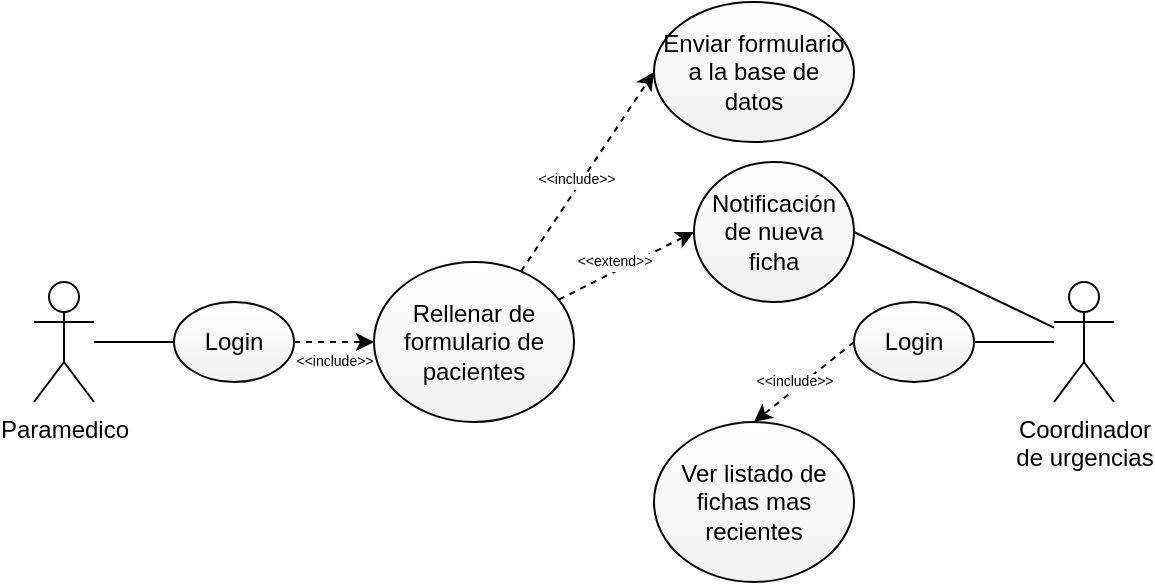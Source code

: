 <mxfile version="28.2.5" pages="4">
  <diagram name="Caso de uso" id="tlU48s2WsU2dKEw_Oe5l">
    <mxGraphModel dx="1426" dy="750" grid="1" gridSize="10" guides="1" tooltips="1" connect="1" arrows="1" fold="1" page="1" pageScale="1" pageWidth="827" pageHeight="1169" math="0" shadow="0">
      <root>
        <mxCell id="0" />
        <mxCell id="1" parent="0" />
        <mxCell id="bLASmsxA6q1UtcwoNBWZ-2" value="Paramedico" style="shape=umlActor;verticalLabelPosition=bottom;verticalAlign=top;html=1;outlineConnect=0;" parent="1" vertex="1">
          <mxGeometry x="130" y="170" width="30" height="60" as="geometry" />
        </mxCell>
        <mxCell id="bLASmsxA6q1UtcwoNBWZ-9" style="rounded=0;orthogonalLoop=1;jettySize=auto;html=1;dashed=1;" parent="1" source="bLASmsxA6q1UtcwoNBWZ-4" target="bLASmsxA6q1UtcwoNBWZ-8" edge="1">
          <mxGeometry relative="1" as="geometry" />
        </mxCell>
        <mxCell id="bLASmsxA6q1UtcwoNBWZ-4" value="Login" style="ellipse;whiteSpace=wrap;html=1;fillColor=#FFFFFF;gradientColor=#F1F1F1;strokeColor=#050505;" parent="1" vertex="1">
          <mxGeometry x="200" y="180" width="60" height="40" as="geometry" />
        </mxCell>
        <mxCell id="bLASmsxA6q1UtcwoNBWZ-6" style="rounded=0;orthogonalLoop=1;jettySize=auto;html=1;entryX=0;entryY=0.5;entryDx=0;entryDy=0;endArrow=none;endFill=0;" parent="1" source="bLASmsxA6q1UtcwoNBWZ-2" target="bLASmsxA6q1UtcwoNBWZ-4" edge="1">
          <mxGeometry relative="1" as="geometry">
            <mxPoint x="190" y="190" as="targetPoint" />
          </mxGeometry>
        </mxCell>
        <mxCell id="bLASmsxA6q1UtcwoNBWZ-14" style="rounded=0;orthogonalLoop=1;jettySize=auto;html=1;entryX=0;entryY=0.5;entryDx=0;entryDy=0;dashed=1;" parent="1" source="bLASmsxA6q1UtcwoNBWZ-8" target="bLASmsxA6q1UtcwoNBWZ-13" edge="1">
          <mxGeometry relative="1" as="geometry" />
        </mxCell>
        <mxCell id="bLASmsxA6q1UtcwoNBWZ-29" value="&amp;lt;&amp;lt;include&amp;gt;&amp;gt;" style="edgeLabel;html=1;align=center;verticalAlign=middle;resizable=0;points=[];fontSize=7;" parent="bLASmsxA6q1UtcwoNBWZ-14" vertex="1" connectable="0">
          <mxGeometry x="-0.071" relative="1" as="geometry">
            <mxPoint x="-4" as="offset" />
          </mxGeometry>
        </mxCell>
        <mxCell id="bLASmsxA6q1UtcwoNBWZ-21" style="rounded=0;orthogonalLoop=1;jettySize=auto;html=1;entryX=0;entryY=0.5;entryDx=0;entryDy=0;dashed=1;" parent="1" source="bLASmsxA6q1UtcwoNBWZ-8" target="bLASmsxA6q1UtcwoNBWZ-15" edge="1">
          <mxGeometry relative="1" as="geometry" />
        </mxCell>
        <mxCell id="bLASmsxA6q1UtcwoNBWZ-8" value="Rellenar de formulario de pacientes" style="ellipse;whiteSpace=wrap;html=1;fillColor=#FFFFFF;gradientColor=#F1F1F1;strokeColor=#050505;" parent="1" vertex="1">
          <mxGeometry x="300" y="160" width="100" height="80" as="geometry" />
        </mxCell>
        <mxCell id="bLASmsxA6q1UtcwoNBWZ-13" value="Enviar formulario a la base de datos" style="ellipse;whiteSpace=wrap;html=1;fillColor=#FFFFFF;gradientColor=#F1F1F1;strokeColor=#050505;" parent="1" vertex="1">
          <mxGeometry x="440" y="30" width="100" height="70" as="geometry" />
        </mxCell>
        <mxCell id="bLASmsxA6q1UtcwoNBWZ-15" value="Notificación&lt;div&gt;de nueva ficha&lt;/div&gt;" style="ellipse;whiteSpace=wrap;html=1;fillColor=#FFFFFF;gradientColor=#F1F1F1;strokeColor=#050505;" parent="1" vertex="1">
          <mxGeometry x="460" y="110" width="80" height="70" as="geometry" />
        </mxCell>
        <mxCell id="bLASmsxA6q1UtcwoNBWZ-20" style="rounded=0;orthogonalLoop=1;jettySize=auto;html=1;entryX=1;entryY=0.5;entryDx=0;entryDy=0;endArrow=none;endFill=0;" parent="1" source="bLASmsxA6q1UtcwoNBWZ-16" target="bLASmsxA6q1UtcwoNBWZ-15" edge="1">
          <mxGeometry relative="1" as="geometry" />
        </mxCell>
        <mxCell id="bLASmsxA6q1UtcwoNBWZ-23" style="edgeStyle=orthogonalEdgeStyle;rounded=0;orthogonalLoop=1;jettySize=auto;html=1;entryX=1;entryY=0.5;entryDx=0;entryDy=0;endArrow=none;endFill=0;" parent="1" source="bLASmsxA6q1UtcwoNBWZ-16" target="bLASmsxA6q1UtcwoNBWZ-22" edge="1">
          <mxGeometry relative="1" as="geometry" />
        </mxCell>
        <mxCell id="bLASmsxA6q1UtcwoNBWZ-16" value="Coordinador&lt;div&gt;de urgencias&lt;/div&gt;" style="shape=umlActor;verticalLabelPosition=bottom;verticalAlign=top;html=1;outlineConnect=0;" parent="1" vertex="1">
          <mxGeometry x="640" y="170" width="30" height="60" as="geometry" />
        </mxCell>
        <mxCell id="bLASmsxA6q1UtcwoNBWZ-26" style="rounded=0;orthogonalLoop=1;jettySize=auto;html=1;exitX=0;exitY=0.5;exitDx=0;exitDy=0;entryX=0.5;entryY=0;entryDx=0;entryDy=0;dashed=1;" parent="1" source="bLASmsxA6q1UtcwoNBWZ-22" target="bLASmsxA6q1UtcwoNBWZ-24" edge="1">
          <mxGeometry relative="1" as="geometry" />
        </mxCell>
        <mxCell id="bLASmsxA6q1UtcwoNBWZ-22" value="Login" style="ellipse;whiteSpace=wrap;html=1;fillColor=#FFFFFF;gradientColor=#F1F1F1;strokeColor=#050505;" parent="1" vertex="1">
          <mxGeometry x="540" y="180" width="60" height="40" as="geometry" />
        </mxCell>
        <mxCell id="bLASmsxA6q1UtcwoNBWZ-24" value="Ver listado de fichas mas recientes" style="ellipse;whiteSpace=wrap;html=1;fillColor=#FFFFFF;gradientColor=#F1F1F1;strokeColor=#050505;" parent="1" vertex="1">
          <mxGeometry x="440" y="240" width="100" height="80" as="geometry" />
        </mxCell>
        <mxCell id="bLASmsxA6q1UtcwoNBWZ-30" value="&amp;lt;&amp;lt;extend&amp;gt;&amp;gt;" style="edgeLabel;html=1;align=center;verticalAlign=middle;resizable=0;points=[];fontSize=7;" parent="1" vertex="1" connectable="0">
          <mxGeometry x="420" y="160" as="geometry" />
        </mxCell>
        <mxCell id="bLASmsxA6q1UtcwoNBWZ-31" value="&amp;lt;&amp;lt;include&amp;gt;&amp;gt;" style="edgeLabel;html=1;align=center;verticalAlign=middle;resizable=0;points=[];fontSize=7;" parent="1" vertex="1" connectable="0">
          <mxGeometry x="510" y="220" as="geometry" />
        </mxCell>
        <mxCell id="bLASmsxA6q1UtcwoNBWZ-34" value="&amp;lt;&amp;lt;include&amp;gt;&amp;gt;" style="edgeLabel;html=1;align=center;verticalAlign=middle;resizable=0;points=[];fontSize=7;" parent="1" vertex="1" connectable="0">
          <mxGeometry x="280" y="210" as="geometry" />
        </mxCell>
      </root>
    </mxGraphModel>
  </diagram>
  <diagram id="G5EK50WYAFNhMdVRnCrR" name="Secuencia">
    <mxGraphModel dx="1426" dy="750" grid="1" gridSize="10" guides="1" tooltips="1" connect="1" arrows="1" fold="1" page="1" pageScale="1" pageWidth="827" pageHeight="1169" math="0" shadow="0">
      <root>
        <mxCell id="0" />
        <mxCell id="1" parent="0" />
        <mxCell id="kjp3VHHz3tLaPo_W6ad_-1" value="Paramedico" style="shape=umlActor;verticalLabelPosition=bottom;verticalAlign=top;html=1;outlineConnect=0;" parent="1" vertex="1">
          <mxGeometry x="90" y="200" width="20" height="40" as="geometry" />
        </mxCell>
        <mxCell id="kjp3VHHz3tLaPo_W6ad_-3" value="" style="endArrow=none;html=1;rounded=0;" parent="1" edge="1">
          <mxGeometry width="50" height="50" relative="1" as="geometry">
            <mxPoint x="100" y="720" as="sourcePoint" />
            <mxPoint x="100" y="280" as="targetPoint" />
          </mxGeometry>
        </mxCell>
        <mxCell id="kjp3VHHz3tLaPo_W6ad_-2" value="" style="endArrow=none;html=1;rounded=0;shape=flexArrow;fillColor=light-dark(#ffffff, #1a1a1a);gradientColor=light-dark(#f0f0f0, #535353);strokeColor=#000000;" parent="1" edge="1">
          <mxGeometry width="50" height="50" relative="1" as="geometry">
            <mxPoint x="100" y="530" as="sourcePoint" />
            <mxPoint x="100" y="310" as="targetPoint" />
          </mxGeometry>
        </mxCell>
        <mxCell id="kjp3VHHz3tLaPo_W6ad_-8" value="" style="endArrow=none;html=1;rounded=0;" parent="1" edge="1">
          <mxGeometry width="50" height="50" relative="1" as="geometry">
            <mxPoint x="420" y="720" as="sourcePoint" />
            <mxPoint x="420" y="280" as="targetPoint" />
            <Array as="points">
              <mxPoint x="420" y="400" />
            </Array>
          </mxGeometry>
        </mxCell>
        <mxCell id="kjp3VHHz3tLaPo_W6ad_-13" value="Coordinador&lt;div&gt;de urgencias&lt;/div&gt;" style="shape=umlActor;verticalLabelPosition=bottom;verticalAlign=top;html=1;outlineConnect=0;" parent="1" vertex="1">
          <mxGeometry x="730" y="200" width="20" height="40" as="geometry" />
        </mxCell>
        <mxCell id="kjp3VHHz3tLaPo_W6ad_-14" value="" style="endArrow=none;html=1;rounded=0;" parent="1" source="fkWQTK0O395qIvkpwu9k-3" edge="1">
          <mxGeometry width="50" height="50" relative="1" as="geometry">
            <mxPoint x="740" y="680" as="sourcePoint" />
            <mxPoint x="740" y="280" as="targetPoint" />
          </mxGeometry>
        </mxCell>
        <mxCell id="kjp3VHHz3tLaPo_W6ad_-15" value="" style="endArrow=none;html=1;rounded=0;shape=flexArrow;fillColor=light-dark(#ffffff, #1a1a1a);gradientColor=light-dark(#f0f0f0, #535353);strokeColor=#000000;" parent="1" edge="1">
          <mxGeometry width="50" height="50" relative="1" as="geometry">
            <mxPoint x="740" y="690" as="sourcePoint" />
            <mxPoint x="740" y="350" as="targetPoint" />
          </mxGeometry>
        </mxCell>
        <mxCell id="4Sc3ec-6qv8xjf8Ng-Rm-3" value="" style="endArrow=classic;html=1;rounded=0;" parent="1" edge="1">
          <mxGeometry width="50" height="50" relative="1" as="geometry">
            <mxPoint x="110" y="320" as="sourcePoint" />
            <mxPoint x="250" y="320" as="targetPoint" />
          </mxGeometry>
        </mxCell>
        <mxCell id="4Sc3ec-6qv8xjf8Ng-Rm-27" value="Inicio&lt;div&gt;de sesion&lt;/div&gt;" style="edgeLabel;html=1;align=center;verticalAlign=middle;resizable=0;points=[];fontSize=9;" parent="4Sc3ec-6qv8xjf8Ng-Rm-3" vertex="1" connectable="0">
          <mxGeometry x="-0.092" y="1" relative="1" as="geometry">
            <mxPoint x="6" as="offset" />
          </mxGeometry>
        </mxCell>
        <mxCell id="4Sc3ec-6qv8xjf8Ng-Rm-9" value="" style="endArrow=none;html=1;rounded=0;" parent="1" edge="1">
          <mxGeometry width="50" height="50" relative="1" as="geometry">
            <mxPoint x="260" y="720" as="sourcePoint" />
            <mxPoint x="260" y="280" as="targetPoint" />
          </mxGeometry>
        </mxCell>
        <mxCell id="4Sc3ec-6qv8xjf8Ng-Rm-10" value="" style="endArrow=none;html=1;rounded=0;shape=flexArrow;fillColor=light-dark(#ffffff, #1a1a1a);gradientColor=light-dark(#f0f0f0, #535353);strokeColor=#000000;" parent="1" edge="1">
          <mxGeometry width="50" height="50" relative="1" as="geometry">
            <mxPoint x="260" y="370" as="sourcePoint" />
            <mxPoint x="260" y="310" as="targetPoint" />
          </mxGeometry>
        </mxCell>
        <mxCell id="4Sc3ec-6qv8xjf8Ng-Rm-17" value="" style="group" parent="1" vertex="1" connectable="0">
          <mxGeometry x="230" y="200" width="60" height="70" as="geometry" />
        </mxCell>
        <mxCell id="4Sc3ec-6qv8xjf8Ng-Rm-15" value="" style="shape=note;size=20;whiteSpace=wrap;html=1;" parent="4Sc3ec-6qv8xjf8Ng-Rm-17" vertex="1">
          <mxGeometry x="10" width="40" height="40" as="geometry" />
        </mxCell>
        <mxCell id="4Sc3ec-6qv8xjf8Ng-Rm-16" value="&lt;div&gt;&lt;font style=&quot;font-size: 9px;&quot;&gt;(Interfaz)&lt;/font&gt;&lt;/div&gt;Formulario" style="text;html=1;align=center;verticalAlign=middle;whiteSpace=wrap;rounded=0;" parent="4Sc3ec-6qv8xjf8Ng-Rm-17" vertex="1">
          <mxGeometry y="40" width="60" height="30" as="geometry" />
        </mxCell>
        <mxCell id="4Sc3ec-6qv8xjf8Ng-Rm-21" value="" style="endArrow=none;html=1;rounded=0;" parent="1" edge="1">
          <mxGeometry width="50" height="50" relative="1" as="geometry">
            <mxPoint x="580" y="720" as="sourcePoint" />
            <mxPoint x="580" y="280" as="targetPoint" />
          </mxGeometry>
        </mxCell>
        <mxCell id="4Sc3ec-6qv8xjf8Ng-Rm-22" value="" style="endArrow=none;html=1;rounded=0;shape=flexArrow;fillColor=light-dark(#ffffff, #1a1a1a);gradientColor=light-dark(#f0f0f0, #535353);strokeColor=#000000;" parent="1" edge="1">
          <mxGeometry width="50" height="50" relative="1" as="geometry">
            <mxPoint x="420" y="450" as="sourcePoint" />
            <mxPoint x="420" y="390" as="targetPoint" />
          </mxGeometry>
        </mxCell>
        <mxCell id="4Sc3ec-6qv8xjf8Ng-Rm-28" value="" style="endArrow=classic;dashed=1;html=1;rounded=0;endFill=1;" parent="1" edge="1">
          <mxGeometry width="50" height="50" relative="1" as="geometry">
            <mxPoint x="250" y="360" as="sourcePoint" />
            <mxPoint x="110" y="360" as="targetPoint" />
          </mxGeometry>
        </mxCell>
        <mxCell id="4Sc3ec-6qv8xjf8Ng-Rm-29" value="Acceso&lt;div&gt;al formulario&lt;/div&gt;" style="edgeLabel;html=1;align=center;verticalAlign=middle;resizable=0;points=[];fontSize=9;" parent="4Sc3ec-6qv8xjf8Ng-Rm-28" vertex="1" connectable="0">
          <mxGeometry x="0.017" y="-2" relative="1" as="geometry">
            <mxPoint x="6" as="offset" />
          </mxGeometry>
        </mxCell>
        <mxCell id="4Sc3ec-6qv8xjf8Ng-Rm-30" value="" style="endArrow=classic;html=1;rounded=0;" parent="1" edge="1">
          <mxGeometry width="50" height="50" relative="1" as="geometry">
            <mxPoint x="110" y="480" as="sourcePoint" />
            <mxPoint x="250" y="480" as="targetPoint" />
          </mxGeometry>
        </mxCell>
        <mxCell id="4Sc3ec-6qv8xjf8Ng-Rm-31" value="Ingreso de&amp;nbsp;&amp;nbsp;&lt;span style=&quot;background-color: light-dark(#ffffff, var(--ge-dark-color, #121212)); color: light-dark(rgb(0, 0, 0), rgb(255, 255, 255));&quot;&gt;datos&lt;/span&gt;&lt;div&gt;&lt;span style=&quot;background-color: light-dark(#ffffff, var(--ge-dark-color, #121212)); color: light-dark(rgb(0, 0, 0), rgb(255, 255, 255));&quot;&gt;del paciente&lt;/span&gt;&lt;/div&gt;" style="edgeLabel;html=1;align=center;verticalAlign=middle;resizable=0;points=[];fontSize=9;" parent="4Sc3ec-6qv8xjf8Ng-Rm-30" vertex="1" connectable="0">
          <mxGeometry x="-0.092" y="1" relative="1" as="geometry">
            <mxPoint x="6" as="offset" />
          </mxGeometry>
        </mxCell>
        <mxCell id="4Sc3ec-6qv8xjf8Ng-Rm-32" value="" style="endArrow=classic;html=1;rounded=0;" parent="1" edge="1">
          <mxGeometry width="50" height="50" relative="1" as="geometry">
            <mxPoint x="270" y="480" as="sourcePoint" />
            <mxPoint x="410" y="480" as="targetPoint" />
          </mxGeometry>
        </mxCell>
        <mxCell id="4Sc3ec-6qv8xjf8Ng-Rm-33" value="Envio de datos&lt;div&gt;a la BD&lt;/div&gt;" style="edgeLabel;html=1;align=center;verticalAlign=middle;resizable=0;points=[];fontSize=9;" parent="4Sc3ec-6qv8xjf8Ng-Rm-32" vertex="1" connectable="0">
          <mxGeometry x="-0.092" y="1" relative="1" as="geometry">
            <mxPoint x="6" as="offset" />
          </mxGeometry>
        </mxCell>
        <mxCell id="4Sc3ec-6qv8xjf8Ng-Rm-35" value="" style="endArrow=classic;html=1;rounded=0;edgeStyle=orthogonalEdgeStyle;" parent="1" edge="1">
          <mxGeometry width="50" height="50" relative="1" as="geometry">
            <mxPoint x="430" y="480" as="sourcePoint" />
            <mxPoint x="430" y="520" as="targetPoint" />
            <Array as="points">
              <mxPoint x="480" y="480" />
              <mxPoint x="480" y="520" />
            </Array>
          </mxGeometry>
        </mxCell>
        <mxCell id="4Sc3ec-6qv8xjf8Ng-Rm-36" value="Comprobacion&lt;div&gt;de datos&lt;/div&gt;" style="edgeLabel;html=1;align=center;verticalAlign=middle;resizable=0;points=[];fontSize=9;" parent="4Sc3ec-6qv8xjf8Ng-Rm-35" vertex="1" connectable="0">
          <mxGeometry x="-0.022" y="-1" relative="1" as="geometry">
            <mxPoint x="1" as="offset" />
          </mxGeometry>
        </mxCell>
        <mxCell id="4Sc3ec-6qv8xjf8Ng-Rm-37" value="" style="endArrow=classic;dashed=1;html=1;rounded=0;endFill=1;" parent="1" edge="1">
          <mxGeometry width="50" height="50" relative="1" as="geometry">
            <mxPoint x="410" y="520" as="sourcePoint" />
            <mxPoint x="270" y="520" as="targetPoint" />
          </mxGeometry>
        </mxCell>
        <mxCell id="4Sc3ec-6qv8xjf8Ng-Rm-38" value="Enviar resultado&lt;div&gt;de comprobacion&lt;/div&gt;" style="edgeLabel;html=1;align=center;verticalAlign=middle;resizable=0;points=[];fontSize=9;" parent="4Sc3ec-6qv8xjf8Ng-Rm-37" vertex="1" connectable="0">
          <mxGeometry x="0.017" y="-2" relative="1" as="geometry">
            <mxPoint as="offset" />
          </mxGeometry>
        </mxCell>
        <mxCell id="4Sc3ec-6qv8xjf8Ng-Rm-40" value="" style="endArrow=classic;dashed=1;html=1;rounded=0;endFill=1;" parent="1" edge="1">
          <mxGeometry width="50" height="50" relative="1" as="geometry">
            <mxPoint x="250" y="520" as="sourcePoint" />
            <mxPoint x="110" y="520" as="targetPoint" />
          </mxGeometry>
        </mxCell>
        <mxCell id="4Sc3ec-6qv8xjf8Ng-Rm-41" value="Mostrar resultado&lt;div&gt;de comprobacion&lt;/div&gt;" style="edgeLabel;html=1;align=center;verticalAlign=middle;resizable=0;points=[];fontSize=9;" parent="4Sc3ec-6qv8xjf8Ng-Rm-40" vertex="1" connectable="0">
          <mxGeometry x="0.017" y="-2" relative="1" as="geometry">
            <mxPoint as="offset" />
          </mxGeometry>
        </mxCell>
        <mxCell id="4Sc3ec-6qv8xjf8Ng-Rm-46" value="" style="endArrow=none;html=1;rounded=0;shape=flexArrow;fillColor=light-dark(#ffffff, #1a1a1a);gradientColor=light-dark(#f0f0f0, #535353);strokeColor=#000000;" parent="1" edge="1">
          <mxGeometry width="50" height="50" relative="1" as="geometry">
            <mxPoint x="260" y="530" as="sourcePoint" />
            <mxPoint x="259.77" y="470" as="targetPoint" />
          </mxGeometry>
        </mxCell>
        <mxCell id="4Sc3ec-6qv8xjf8Ng-Rm-47" value="" style="endArrow=none;html=1;rounded=0;shape=flexArrow;fillColor=light-dark(#ffffff, #1a1a1a);gradientColor=light-dark(#f0f0f0, #535353);strokeColor=#000000;" parent="1" edge="1">
          <mxGeometry width="50" height="50" relative="1" as="geometry">
            <mxPoint x="420" y="570" as="sourcePoint" />
            <mxPoint x="420" y="470" as="targetPoint" />
          </mxGeometry>
        </mxCell>
        <mxCell id="4Sc3ec-6qv8xjf8Ng-Rm-51" value="" style="endArrow=classic;html=1;rounded=0;" parent="1" edge="1">
          <mxGeometry width="50" height="50" relative="1" as="geometry">
            <mxPoint x="730" y="400" as="sourcePoint" />
            <mxPoint x="590" y="400" as="targetPoint" />
          </mxGeometry>
        </mxCell>
        <mxCell id="4Sc3ec-6qv8xjf8Ng-Rm-52" value="Inicio&lt;div&gt;de sesion&lt;/div&gt;" style="edgeLabel;html=1;align=center;verticalAlign=middle;resizable=0;points=[];fontSize=9;" parent="4Sc3ec-6qv8xjf8Ng-Rm-51" vertex="1" connectable="0">
          <mxGeometry x="-0.092" y="1" relative="1" as="geometry">
            <mxPoint x="-7" as="offset" />
          </mxGeometry>
        </mxCell>
        <mxCell id="4Sc3ec-6qv8xjf8Ng-Rm-54" value="" style="endArrow=classic;dashed=1;html=1;rounded=0;endFill=1;" parent="1" edge="1">
          <mxGeometry width="50" height="50" relative="1" as="geometry">
            <mxPoint x="590" y="440" as="sourcePoint" />
            <mxPoint x="730" y="440" as="targetPoint" />
          </mxGeometry>
        </mxCell>
        <mxCell id="4Sc3ec-6qv8xjf8Ng-Rm-55" value="Acceso&lt;div&gt;al listado de fichas&lt;/div&gt;" style="edgeLabel;html=1;align=center;verticalAlign=middle;resizable=0;points=[];fontSize=9;" parent="4Sc3ec-6qv8xjf8Ng-Rm-54" vertex="1" connectable="0">
          <mxGeometry x="0.017" y="-2" relative="1" as="geometry">
            <mxPoint x="-1" as="offset" />
          </mxGeometry>
        </mxCell>
        <mxCell id="FoTmNfhUvuEGVstSip7y-3" value="" style="endArrow=none;html=1;rounded=0;shape=flexArrow;fillColor=light-dark(#ffffff, #1a1a1a);gradientColor=light-dark(#f0f0f0, #535353);strokeColor=#000000;" parent="1" edge="1">
          <mxGeometry width="50" height="50" relative="1" as="geometry">
            <mxPoint x="580" y="570" as="sourcePoint" />
            <mxPoint x="580" y="550" as="targetPoint" />
          </mxGeometry>
        </mxCell>
        <mxCell id="FoTmNfhUvuEGVstSip7y-6" value="" style="endArrow=classic;dashed=1;html=1;rounded=0;endFill=1;" parent="1" edge="1">
          <mxGeometry width="50" height="50" relative="1" as="geometry">
            <mxPoint x="430" y="560" as="sourcePoint" />
            <mxPoint x="571.143" y="560" as="targetPoint" />
          </mxGeometry>
        </mxCell>
        <mxCell id="FoTmNfhUvuEGVstSip7y-7" value="Alertar sobre nuevos&lt;div&gt;formularios&lt;/div&gt;" style="edgeLabel;html=1;align=center;verticalAlign=middle;resizable=0;points=[];fontSize=9;" parent="FoTmNfhUvuEGVstSip7y-6" vertex="1" connectable="0">
          <mxGeometry x="0.017" y="-2" relative="1" as="geometry">
            <mxPoint as="offset" />
          </mxGeometry>
        </mxCell>
        <mxCell id="FoTmNfhUvuEGVstSip7y-8" value="" style="endArrow=classic;dashed=1;html=1;rounded=0;endFill=1;" parent="1" edge="1">
          <mxGeometry width="50" height="50" relative="1" as="geometry">
            <mxPoint x="590" y="560" as="sourcePoint" />
            <mxPoint x="730" y="560" as="targetPoint" />
          </mxGeometry>
        </mxCell>
        <mxCell id="FoTmNfhUvuEGVstSip7y-9" value="Reproducir&lt;div&gt;Notificacion&lt;/div&gt;" style="edgeLabel;html=1;align=center;verticalAlign=middle;resizable=0;points=[];fontSize=9;" parent="FoTmNfhUvuEGVstSip7y-8" vertex="1" connectable="0">
          <mxGeometry x="0.017" y="-2" relative="1" as="geometry">
            <mxPoint x="-1" as="offset" />
          </mxGeometry>
        </mxCell>
        <mxCell id="FoTmNfhUvuEGVstSip7y-10" value="" style="endArrow=none;html=1;rounded=0;shape=flexArrow;fillColor=light-dark(#ffffff, #1a1a1a);gradientColor=light-dark(#f0f0f0, #535353);strokeColor=#000000;" parent="1" edge="1">
          <mxGeometry width="50" height="50" relative="1" as="geometry">
            <mxPoint x="580" y="685" as="sourcePoint" />
            <mxPoint x="580" y="625" as="targetPoint" />
          </mxGeometry>
        </mxCell>
        <mxCell id="FoTmNfhUvuEGVstSip7y-11" value="" style="endArrow=classic;html=1;rounded=0;" parent="1" edge="1">
          <mxGeometry width="50" height="50" relative="1" as="geometry">
            <mxPoint x="730" y="635" as="sourcePoint" />
            <mxPoint x="590" y="635" as="targetPoint" />
          </mxGeometry>
        </mxCell>
        <mxCell id="FoTmNfhUvuEGVstSip7y-12" value="Consultar ficha" style="edgeLabel;html=1;align=center;verticalAlign=middle;resizable=0;points=[];fontSize=9;" parent="FoTmNfhUvuEGVstSip7y-11" vertex="1" connectable="0">
          <mxGeometry x="-0.092" y="1" relative="1" as="geometry">
            <mxPoint x="-7" as="offset" />
          </mxGeometry>
        </mxCell>
        <mxCell id="FoTmNfhUvuEGVstSip7y-13" value="" style="endArrow=classic;dashed=1;html=1;rounded=0;endFill=1;" parent="1" edge="1">
          <mxGeometry width="50" height="50" relative="1" as="geometry">
            <mxPoint x="590" y="675" as="sourcePoint" />
            <mxPoint x="730" y="675" as="targetPoint" />
          </mxGeometry>
        </mxCell>
        <mxCell id="FoTmNfhUvuEGVstSip7y-14" value="Mostrar Ficha&lt;div&gt;de Paciente&lt;/div&gt;" style="edgeLabel;html=1;align=center;verticalAlign=middle;resizable=0;points=[];fontSize=9;" parent="FoTmNfhUvuEGVstSip7y-13" vertex="1" connectable="0">
          <mxGeometry x="0.017" y="-2" relative="1" as="geometry">
            <mxPoint x="-1" as="offset" />
          </mxGeometry>
        </mxCell>
        <mxCell id="iMPOjNZv3il-x0fv1yPr-1" value="" style="endArrow=none;html=1;rounded=0;shape=flexArrow;fillColor=light-dark(#ffffff, #1a1a1a);gradientColor=light-dark(#f0f0f0, #535353);strokeColor=#000000;" parent="1" edge="1">
          <mxGeometry width="50" height="50" relative="1" as="geometry">
            <mxPoint x="420" y="684" as="sourcePoint" />
            <mxPoint x="420" y="624" as="targetPoint" />
          </mxGeometry>
        </mxCell>
        <mxCell id="iMPOjNZv3il-x0fv1yPr-2" value="" style="endArrow=classic;html=1;rounded=0;" parent="1" edge="1">
          <mxGeometry width="50" height="50" relative="1" as="geometry">
            <mxPoint x="570" y="634" as="sourcePoint" />
            <mxPoint x="430" y="634" as="targetPoint" />
          </mxGeometry>
        </mxCell>
        <mxCell id="iMPOjNZv3il-x0fv1yPr-3" value="Preguntar por&amp;nbsp;&lt;span style=&quot;background-color: light-dark(#ffffff, var(--ge-dark-color, #121212)); color: light-dark(rgb(0, 0, 0), rgb(255, 255, 255));&quot;&gt;datos&lt;/span&gt;&lt;div&gt;&lt;span style=&quot;color: light-dark(rgb(0, 0, 0), rgb(255, 255, 255)); background-color: light-dark(#ffffff, var(--ge-dark-color, #121212));&quot;&gt;de&amp;nbsp;&lt;/span&gt;&lt;span style=&quot;color: light-dark(rgb(0, 0, 0), rgb(255, 255, 255)); background-color: light-dark(#ffffff, var(--ge-dark-color, #121212));&quot;&gt;ficha a la DB&lt;/span&gt;&lt;/div&gt;" style="edgeLabel;html=1;align=center;verticalAlign=middle;resizable=0;points=[];fontSize=9;" parent="iMPOjNZv3il-x0fv1yPr-2" vertex="1" connectable="0">
          <mxGeometry x="-0.092" y="1" relative="1" as="geometry">
            <mxPoint x="-7" as="offset" />
          </mxGeometry>
        </mxCell>
        <mxCell id="iMPOjNZv3il-x0fv1yPr-4" value="" style="endArrow=classic;dashed=1;html=1;rounded=0;endFill=1;" parent="1" edge="1">
          <mxGeometry width="50" height="50" relative="1" as="geometry">
            <mxPoint x="430" y="674" as="sourcePoint" />
            <mxPoint x="570" y="674" as="targetPoint" />
          </mxGeometry>
        </mxCell>
        <mxCell id="iMPOjNZv3il-x0fv1yPr-5" value="Enviar datos de ficha" style="edgeLabel;html=1;align=center;verticalAlign=middle;resizable=0;points=[];fontSize=9;" parent="iMPOjNZv3il-x0fv1yPr-4" vertex="1" connectable="0">
          <mxGeometry x="0.017" y="-2" relative="1" as="geometry">
            <mxPoint x="-1" as="offset" />
          </mxGeometry>
        </mxCell>
        <mxCell id="jAdWEJtVJmHa0eBxNwMs-2" value="" style="group" parent="1" vertex="1" connectable="0">
          <mxGeometry x="360" y="200" width="120" height="70" as="geometry" />
        </mxCell>
        <mxCell id="kjp3VHHz3tLaPo_W6ad_-17" value="" style="strokeWidth=1;html=1;shape=mxgraph.flowchart.database;whiteSpace=wrap;" parent="jAdWEJtVJmHa0eBxNwMs-2" vertex="1">
          <mxGeometry x="40" width="40" height="40" as="geometry" />
        </mxCell>
        <mxCell id="kjp3VHHz3tLaPo_W6ad_-19" value="Base de datos" style="text;html=1;align=center;verticalAlign=middle;whiteSpace=wrap;rounded=0;" parent="jAdWEJtVJmHa0eBxNwMs-2" vertex="1">
          <mxGeometry y="40" width="120" height="30" as="geometry" />
        </mxCell>
        <mxCell id="jAdWEJtVJmHa0eBxNwMs-3" value="" style="group" parent="1" vertex="1" connectable="0">
          <mxGeometry x="520" y="200" width="120" height="70" as="geometry" />
        </mxCell>
        <mxCell id="4Sc3ec-6qv8xjf8Ng-Rm-24" value="" style="shape=note;size=20;whiteSpace=wrap;html=1;" parent="jAdWEJtVJmHa0eBxNwMs-3" vertex="1">
          <mxGeometry x="40" width="40" height="40" as="geometry" />
        </mxCell>
        <mxCell id="4Sc3ec-6qv8xjf8Ng-Rm-25" value="&lt;div&gt;&lt;span style=&quot;font-size: 9px;&quot;&gt;(Interfaz)&lt;/span&gt;&lt;/div&gt;Vista de fichas" style="text;html=1;align=center;verticalAlign=middle;whiteSpace=wrap;rounded=0;" parent="jAdWEJtVJmHa0eBxNwMs-3" vertex="1">
          <mxGeometry y="40" width="120" height="30" as="geometry" />
        </mxCell>
        <mxCell id="fkWQTK0O395qIvkpwu9k-4" value="" style="endArrow=none;html=1;rounded=0;" parent="1" target="fkWQTK0O395qIvkpwu9k-3" edge="1">
          <mxGeometry width="50" height="50" relative="1" as="geometry">
            <mxPoint x="740" y="720" as="sourcePoint" />
            <mxPoint x="740" y="320" as="targetPoint" />
          </mxGeometry>
        </mxCell>
        <mxCell id="fkWQTK0O395qIvkpwu9k-3" value="" style="verticalLabelPosition=bottom;verticalAlign=top;html=1;shape=mxgraph.basic.x" parent="1" vertex="1">
          <mxGeometry x="730" y="700" width="20" height="15" as="geometry" />
        </mxCell>
        <mxCell id="fkWQTK0O395qIvkpwu9k-5" value="" style="endArrow=classic;html=1;rounded=0;edgeStyle=orthogonalEdgeStyle;" parent="1" edge="1">
          <mxGeometry width="50" height="50" relative="1" as="geometry">
            <mxPoint x="410" y="400" as="sourcePoint" />
            <mxPoint x="410" y="440" as="targetPoint" />
            <Array as="points">
              <mxPoint x="370" y="400" />
              <mxPoint x="370" y="440" />
            </Array>
          </mxGeometry>
        </mxCell>
        <mxCell id="fkWQTK0O395qIvkpwu9k-6" value="Digitación&lt;div&gt;de datos&lt;/div&gt;" style="edgeLabel;html=1;align=center;verticalAlign=middle;resizable=0;points=[];fontSize=9;" parent="fkWQTK0O395qIvkpwu9k-5" vertex="1" connectable="0">
          <mxGeometry x="-0.022" y="-1" relative="1" as="geometry">
            <mxPoint x="1" y="1" as="offset" />
          </mxGeometry>
        </mxCell>
        <mxCell id="fkWQTK0O395qIvkpwu9k-7" value="" style="endArrow=classic;html=1;rounded=0;edgeStyle=orthogonalEdgeStyle;" parent="1" edge="1">
          <mxGeometry width="50" height="50" relative="1" as="geometry">
            <mxPoint x="430" y="320" as="sourcePoint" />
            <mxPoint x="430" y="360" as="targetPoint" />
            <Array as="points">
              <mxPoint x="480" y="320" />
              <mxPoint x="480" y="360" />
            </Array>
          </mxGeometry>
        </mxCell>
        <mxCell id="fkWQTK0O395qIvkpwu9k-8" value="Comprobacion&lt;div&gt;de datos&lt;/div&gt;" style="edgeLabel;html=1;align=center;verticalAlign=middle;resizable=0;points=[];fontSize=9;" parent="fkWQTK0O395qIvkpwu9k-7" vertex="1" connectable="0">
          <mxGeometry x="-0.022" y="-1" relative="1" as="geometry">
            <mxPoint x="1" as="offset" />
          </mxGeometry>
        </mxCell>
        <mxCell id="fkWQTK0O395qIvkpwu9k-9" value="" style="endArrow=classic;html=1;rounded=0;" parent="1" edge="1">
          <mxGeometry width="50" height="50" relative="1" as="geometry">
            <mxPoint x="270" y="320" as="sourcePoint" />
            <mxPoint x="410" y="320" as="targetPoint" />
          </mxGeometry>
        </mxCell>
        <mxCell id="fkWQTK0O395qIvkpwu9k-10" value="Digitación&lt;div&gt;de datos&lt;/div&gt;" style="edgeLabel;html=1;align=center;verticalAlign=middle;resizable=0;points=[];fontSize=9;" parent="fkWQTK0O395qIvkpwu9k-9" vertex="1" connectable="0">
          <mxGeometry x="-0.092" y="1" relative="1" as="geometry">
            <mxPoint x="6" as="offset" />
          </mxGeometry>
        </mxCell>
        <mxCell id="fkWQTK0O395qIvkpwu9k-11" value="" style="endArrow=none;html=1;rounded=0;shape=flexArrow;fillColor=light-dark(#ffffff, #1a1a1a);gradientColor=light-dark(#f0f0f0, #535353);strokeColor=#000000;" parent="1" edge="1">
          <mxGeometry width="50" height="50" relative="1" as="geometry">
            <mxPoint x="419.71" y="370" as="sourcePoint" />
            <mxPoint x="419.71" y="310" as="targetPoint" />
          </mxGeometry>
        </mxCell>
        <mxCell id="fkWQTK0O395qIvkpwu9k-12" value="" style="endArrow=classic;dashed=1;html=1;rounded=0;endFill=1;" parent="1" edge="1">
          <mxGeometry width="50" height="50" relative="1" as="geometry">
            <mxPoint x="400" y="360" as="sourcePoint" />
            <mxPoint x="270" y="360" as="targetPoint" />
          </mxGeometry>
        </mxCell>
        <mxCell id="fkWQTK0O395qIvkpwu9k-13" value="Permitir acceso&lt;div&gt;al formulario&lt;/div&gt;" style="edgeLabel;html=1;align=center;verticalAlign=middle;resizable=0;points=[];fontSize=9;" parent="fkWQTK0O395qIvkpwu9k-12" vertex="1" connectable="0">
          <mxGeometry x="0.017" y="-2" relative="1" as="geometry">
            <mxPoint x="6" as="offset" />
          </mxGeometry>
        </mxCell>
        <mxCell id="fkWQTK0O395qIvkpwu9k-18" value="" style="endArrow=classic;html=1;rounded=0;" parent="1" edge="1">
          <mxGeometry width="50" height="50" relative="1" as="geometry">
            <mxPoint x="570" y="400" as="sourcePoint" />
            <mxPoint x="430" y="400" as="targetPoint" />
          </mxGeometry>
        </mxCell>
        <mxCell id="fkWQTK0O395qIvkpwu9k-19" value="Digitación&lt;div&gt;de datos&lt;/div&gt;" style="edgeLabel;html=1;align=center;verticalAlign=middle;resizable=0;points=[];fontSize=9;" parent="fkWQTK0O395qIvkpwu9k-18" vertex="1" connectable="0">
          <mxGeometry x="-0.092" y="1" relative="1" as="geometry">
            <mxPoint x="6" as="offset" />
          </mxGeometry>
        </mxCell>
        <mxCell id="fkWQTK0O395qIvkpwu9k-20" value="" style="endArrow=none;html=1;rounded=0;shape=flexArrow;fillColor=light-dark(#ffffff, #1a1a1a);gradientColor=light-dark(#f0f0f0, #535353);strokeColor=#000000;" parent="1" edge="1">
          <mxGeometry width="50" height="50" relative="1" as="geometry">
            <mxPoint x="579.71" y="450" as="sourcePoint" />
            <mxPoint x="579.71" y="390" as="targetPoint" />
          </mxGeometry>
        </mxCell>
        <mxCell id="fkWQTK0O395qIvkpwu9k-21" value="" style="endArrow=classic;dashed=1;html=1;rounded=0;endFill=1;" parent="1" edge="1">
          <mxGeometry width="50" height="50" relative="1" as="geometry">
            <mxPoint x="430" y="440" as="sourcePoint" />
            <mxPoint x="570" y="440" as="targetPoint" />
          </mxGeometry>
        </mxCell>
        <mxCell id="fkWQTK0O395qIvkpwu9k-22" value="Permitir acceso&lt;div&gt;al formulario&lt;/div&gt;" style="edgeLabel;html=1;align=center;verticalAlign=middle;resizable=0;points=[];fontSize=9;" parent="fkWQTK0O395qIvkpwu9k-21" vertex="1" connectable="0">
          <mxGeometry x="0.017" y="-2" relative="1" as="geometry">
            <mxPoint x="6" as="offset" />
          </mxGeometry>
        </mxCell>
      </root>
    </mxGraphModel>
  </diagram>
  <diagram id="xO6f_HMgJr-2rthEAoC0" name="Despliegue">
    <mxGraphModel dx="1426" dy="750" grid="1" gridSize="10" guides="1" tooltips="1" connect="1" arrows="1" fold="1" page="1" pageScale="1" pageWidth="827" pageHeight="1169" math="0" shadow="0">
      <root>
        <mxCell id="0" />
        <mxCell id="1" parent="0" />
        <mxCell id="GjWf8Jr7Xcxpcu32AAqg-1" value="Web server" style="verticalAlign=top;align=left;spacingTop=8;spacingLeft=2;spacingRight=12;shape=cube;size=10;direction=south;fontStyle=4;html=1;whiteSpace=wrap;fillColor=#FFFFFF;gradientColor=#EDEDED;strokeColor=#000000;gradientDirection=east;" parent="1" vertex="1">
          <mxGeometry x="360" y="80" width="120" height="210" as="geometry" />
        </mxCell>
        <mxCell id="GjWf8Jr7Xcxpcu32AAqg-2" value="Python Anywhere" style="shape=module;align=left;spacingLeft=20;align=center;verticalAlign=top;whiteSpace=wrap;html=1;" parent="1" vertex="1">
          <mxGeometry x="370" y="120" width="90" height="50" as="geometry" />
        </mxCell>
        <mxCell id="GjWf8Jr7Xcxpcu32AAqg-3" value="Servicios&lt;div&gt;views.py&lt;/div&gt;" style="shape=module;align=left;spacingLeft=20;align=center;verticalAlign=top;whiteSpace=wrap;html=1;" parent="1" vertex="1">
          <mxGeometry x="370" y="190" width="90" height="50" as="geometry" />
        </mxCell>
        <mxCell id="GjWf8Jr7Xcxpcu32AAqg-6" value="Servicios&lt;div&gt;views.py&lt;/div&gt;&lt;div&gt;&lt;br&gt;&lt;/div&gt;&lt;div&gt;index&lt;/div&gt;&lt;div&gt;loginAdmin&lt;/div&gt;&lt;div&gt;loginFuncionario&lt;/div&gt;&lt;div&gt;menuParamedico&lt;/div&gt;&lt;div&gt;menuHospital&lt;/div&gt;&lt;div&gt;verFormulario&lt;/div&gt;&lt;div&gt;verFormularios editarDatos&lt;/div&gt;&lt;div&gt;convertirPDF&lt;/div&gt;&lt;div&gt;convertirExcel&lt;/div&gt;&lt;div&gt;derivarPaciente&lt;/div&gt;" style="shape=module;align=left;spacingLeft=20;align=center;verticalAlign=top;whiteSpace=wrap;html=1;gradientDirection=east;" parent="1" vertex="1">
          <mxGeometry x="750" y="30" width="140" height="280" as="geometry" />
        </mxCell>
        <mxCell id="GjWf8Jr7Xcxpcu32AAqg-8" value="Database service" style="verticalAlign=top;align=left;spacingTop=8;spacingLeft=2;spacingRight=12;shape=cube;size=10;direction=south;fontStyle=4;html=1;whiteSpace=wrap;fillColor=#FFFFFF;gradientColor=#EDEDED;strokeColor=#000000;gradientDirection=east;" parent="1" vertex="1">
          <mxGeometry x="560" y="80" width="120" height="100" as="geometry" />
        </mxCell>
        <mxCell id="GjWf8Jr7Xcxpcu32AAqg-9" value="MySQL" style="shape=module;align=left;spacingLeft=20;align=center;verticalAlign=top;whiteSpace=wrap;html=1;" parent="1" vertex="1">
          <mxGeometry x="570" y="120" width="90" height="50" as="geometry" />
        </mxCell>
        <mxCell id="GjWf8Jr7Xcxpcu32AAqg-11" value="" style="endArrow=classic;startArrow=classic;html=1;rounded=0;edgeStyle=orthogonalEdgeStyle;" parent="1" edge="1">
          <mxGeometry width="50" height="50" relative="1" as="geometry">
            <mxPoint x="490" y="240" as="sourcePoint" />
            <mxPoint x="550" y="140" as="targetPoint" />
            <Array as="points">
              <mxPoint x="520" y="240" />
              <mxPoint x="520" y="140" />
            </Array>
          </mxGeometry>
        </mxCell>
        <mxCell id="GjWf8Jr7Xcxpcu32AAqg-12" value="&lt;div&gt;(tcp/ip)&lt;/div&gt;sqlclient&lt;div&gt;pymysql&lt;/div&gt;" style="edgeLabel;html=1;align=center;verticalAlign=middle;resizable=0;points=[];" parent="GjWf8Jr7Xcxpcu32AAqg-11" vertex="1" connectable="0">
          <mxGeometry x="-0.029" y="3" relative="1" as="geometry">
            <mxPoint y="3" as="offset" />
          </mxGeometry>
        </mxCell>
        <mxCell id="Z8AveosGcoNL473mNT2u-1" value="PC" style="verticalAlign=top;align=left;spacingTop=8;spacingLeft=2;spacingRight=12;shape=cube;size=10;direction=south;fontStyle=4;html=1;whiteSpace=wrap;fillColor=#FFFFFF;gradientColor=#EDEDED;strokeColor=#000000;gradientDirection=east;" parent="1" vertex="1">
          <mxGeometry x="160" y="80" width="120" height="210" as="geometry" />
        </mxCell>
        <mxCell id="Z8AveosGcoNL473mNT2u-2" value="Operating System" style="shape=module;align=left;spacingLeft=20;align=center;verticalAlign=top;whiteSpace=wrap;html=1;" parent="1" vertex="1">
          <mxGeometry x="170" y="120" width="90" height="50" as="geometry" />
        </mxCell>
        <mxCell id="Z8AveosGcoNL473mNT2u-3" value="Web Browser" style="shape=module;align=left;spacingLeft=20;align=center;verticalAlign=top;whiteSpace=wrap;html=1;" parent="1" vertex="1">
          <mxGeometry x="170" y="190" width="90" height="50" as="geometry" />
        </mxCell>
        <mxCell id="Z8AveosGcoNL473mNT2u-6" value="" style="endArrow=classic;startArrow=classic;html=1;rounded=0;edgeStyle=orthogonalEdgeStyle;" parent="1" edge="1">
          <mxGeometry width="50" height="50" relative="1" as="geometry">
            <mxPoint x="290" y="180" as="sourcePoint" />
            <mxPoint x="350" y="180" as="targetPoint" />
            <Array as="points">
              <mxPoint x="350" y="180" />
            </Array>
          </mxGeometry>
        </mxCell>
        <mxCell id="Z8AveosGcoNL473mNT2u-7" value="&lt;div&gt;http&lt;/div&gt;" style="edgeLabel;html=1;align=center;verticalAlign=middle;resizable=0;points=[];" parent="Z8AveosGcoNL473mNT2u-6" vertex="1" connectable="0">
          <mxGeometry x="-0.029" y="3" relative="1" as="geometry">
            <mxPoint y="3" as="offset" />
          </mxGeometry>
        </mxCell>
        <mxCell id="ED9U1XdGAg4A0JJ4J_pY-1" value="Funcionario del&lt;div&gt;hospital&lt;/div&gt;" style="shape=umlActor;verticalLabelPosition=bottom;verticalAlign=top;html=1;outlineConnect=0;" parent="1" vertex="1">
          <mxGeometry x="60" y="160" width="20" height="40" as="geometry" />
        </mxCell>
        <mxCell id="ED9U1XdGAg4A0JJ4J_pY-2" value="" style="endArrow=classic;startArrow=classic;html=1;rounded=0;edgeStyle=orthogonalEdgeStyle;" parent="1" edge="1">
          <mxGeometry width="50" height="50" relative="1" as="geometry">
            <mxPoint x="90" y="180" as="sourcePoint" />
            <mxPoint x="150" y="180" as="targetPoint" />
            <Array as="points">
              <mxPoint x="150" y="180" />
            </Array>
          </mxGeometry>
        </mxCell>
        <mxCell id="ED9U1XdGAg4A0JJ4J_pY-3" value="interfaz" style="edgeLabel;html=1;align=center;verticalAlign=middle;resizable=0;points=[];" parent="ED9U1XdGAg4A0JJ4J_pY-2" vertex="1" connectable="0">
          <mxGeometry x="-0.029" y="3" relative="1" as="geometry">
            <mxPoint y="3" as="offset" />
          </mxGeometry>
        </mxCell>
      </root>
    </mxGraphModel>
  </diagram>
  <diagram id="odO7Cqy_YwFzKJqTUVDJ" name="Clases">
    <mxGraphModel dx="5704" dy="3000" grid="1" gridSize="10" guides="1" tooltips="1" connect="1" arrows="1" fold="1" page="1" pageScale="1" pageWidth="827" pageHeight="1169" math="0" shadow="0">
      <root>
        <mxCell id="0" />
        <mxCell id="1" parent="0" />
        <mxCell id="haFOG0XA0pnnrHGQ7bNb-1" value="Persona" style="swimlane;fontStyle=1;align=center;verticalAlign=top;childLayout=stackLayout;horizontal=1;startSize=26;horizontalStack=0;resizeParent=1;resizeParentMax=0;resizeLast=0;collapsible=1;marginBottom=0;whiteSpace=wrap;html=1;" vertex="1" parent="1">
          <mxGeometry x="1050" y="640" width="190" height="684" as="geometry" />
        </mxCell>
        <mxCell id="haFOG0XA0pnnrHGQ7bNb-2" value="- id: int" style="text;strokeColor=none;fillColor=none;align=left;verticalAlign=top;spacingLeft=4;spacingRight=4;overflow=hidden;rotatable=0;points=[[0,0.5],[1,0.5]];portConstraint=eastwest;whiteSpace=wrap;html=1;" vertex="1" parent="haFOG0XA0pnnrHGQ7bNb-1">
          <mxGeometry y="26" width="190" height="26" as="geometry" />
        </mxCell>
        <mxCell id="haFOG0XA0pnnrHGQ7bNb-3" value="+ nombre: str" style="text;strokeColor=none;fillColor=none;align=left;verticalAlign=top;spacingLeft=4;spacingRight=4;overflow=hidden;rotatable=0;points=[[0,0.5],[1,0.5]];portConstraint=eastwest;whiteSpace=wrap;html=1;" vertex="1" parent="haFOG0XA0pnnrHGQ7bNb-1">
          <mxGeometry y="52" width="190" height="26" as="geometry" />
        </mxCell>
        <mxCell id="haFOG0XA0pnnrHGQ7bNb-4" value="+ apellidoP: str" style="text;strokeColor=none;fillColor=none;align=left;verticalAlign=top;spacingLeft=4;spacingRight=4;overflow=hidden;rotatable=0;points=[[0,0.5],[1,0.5]];portConstraint=eastwest;whiteSpace=wrap;html=1;" vertex="1" parent="haFOG0XA0pnnrHGQ7bNb-1">
          <mxGeometry y="78" width="190" height="26" as="geometry" />
        </mxCell>
        <mxCell id="haFOG0XA0pnnrHGQ7bNb-5" value="+ apellidoM: str" style="text;strokeColor=none;fillColor=none;align=left;verticalAlign=top;spacingLeft=4;spacingRight=4;overflow=hidden;rotatable=0;points=[[0,0.5],[1,0.5]];portConstraint=eastwest;whiteSpace=wrap;html=1;" vertex="1" parent="haFOG0XA0pnnrHGQ7bNb-1">
          <mxGeometry y="104" width="190" height="26" as="geometry" />
        </mxCell>
        <mxCell id="haFOG0XA0pnnrHGQ7bNb-6" value="- rut: str" style="text;strokeColor=none;fillColor=none;align=left;verticalAlign=top;spacingLeft=4;spacingRight=4;overflow=hidden;rotatable=0;points=[[0,0.5],[1,0.5]];portConstraint=eastwest;whiteSpace=wrap;html=1;" vertex="1" parent="haFOG0XA0pnnrHGQ7bNb-1">
          <mxGeometry y="130" width="190" height="26" as="geometry" />
        </mxCell>
        <mxCell id="haFOG0XA0pnnrHGQ7bNb-7" value="+ edad: int" style="text;strokeColor=none;fillColor=none;align=left;verticalAlign=top;spacingLeft=4;spacingRight=4;overflow=hidden;rotatable=0;points=[[0,0.5],[1,0.5]];portConstraint=eastwest;whiteSpace=wrap;html=1;" vertex="1" parent="haFOG0XA0pnnrHGQ7bNb-1">
          <mxGeometry y="156" width="190" height="26" as="geometry" />
        </mxCell>
        <mxCell id="haFOG0XA0pnnrHGQ7bNb-8" value="- dirección: str" style="text;strokeColor=none;fillColor=none;align=left;verticalAlign=top;spacingLeft=4;spacingRight=4;overflow=hidden;rotatable=0;points=[[0,0.5],[1,0.5]];portConstraint=eastwest;whiteSpace=wrap;html=1;" vertex="1" parent="haFOG0XA0pnnrHGQ7bNb-1">
          <mxGeometry y="182" width="190" height="26" as="geometry" />
        </mxCell>
        <mxCell id="haFOG0XA0pnnrHGQ7bNb-9" value="- telefono: int" style="text;strokeColor=none;fillColor=none;align=left;verticalAlign=top;spacingLeft=4;spacingRight=4;overflow=hidden;rotatable=0;points=[[0,0.5],[1,0.5]];portConstraint=eastwest;whiteSpace=wrap;html=1;" vertex="1" parent="haFOG0XA0pnnrHGQ7bNb-1">
          <mxGeometry y="208" width="190" height="26" as="geometry" />
        </mxCell>
        <mxCell id="haFOG0XA0pnnrHGQ7bNb-10" value="" style="line;strokeWidth=1;fillColor=none;align=left;verticalAlign=middle;spacingTop=-1;spacingLeft=3;spacingRight=3;rotatable=0;labelPosition=right;points=[];portConstraint=eastwest;strokeColor=inherit;" vertex="1" parent="haFOG0XA0pnnrHGQ7bNb-1">
          <mxGeometry y="234" width="190" height="8" as="geometry" />
        </mxCell>
        <mxCell id="haFOG0XA0pnnrHGQ7bNb-11" value="+ Persona()" style="text;strokeColor=none;fillColor=none;align=left;verticalAlign=top;spacingLeft=4;spacingRight=4;overflow=hidden;rotatable=0;points=[[0,0.5],[1,0.5]];portConstraint=eastwest;whiteSpace=wrap;html=1;" vertex="1" parent="haFOG0XA0pnnrHGQ7bNb-1">
          <mxGeometry y="242" width="190" height="26" as="geometry" />
        </mxCell>
        <mxCell id="haFOG0XA0pnnrHGQ7bNb-12" value="+ getId(): int" style="text;strokeColor=none;fillColor=none;align=left;verticalAlign=top;spacingLeft=4;spacingRight=4;overflow=hidden;rotatable=0;points=[[0,0.5],[1,0.5]];portConstraint=eastwest;whiteSpace=wrap;html=1;" vertex="1" parent="haFOG0XA0pnnrHGQ7bNb-1">
          <mxGeometry y="268" width="190" height="26" as="geometry" />
        </mxCell>
        <mxCell id="haFOG0XA0pnnrHGQ7bNb-13" value="+ setId(id: int)" style="text;strokeColor=none;fillColor=none;align=left;verticalAlign=top;spacingLeft=4;spacingRight=4;overflow=hidden;rotatable=0;points=[[0,0.5],[1,0.5]];portConstraint=eastwest;whiteSpace=wrap;html=1;" vertex="1" parent="haFOG0XA0pnnrHGQ7bNb-1">
          <mxGeometry y="294" width="190" height="26" as="geometry" />
        </mxCell>
        <mxCell id="haFOG0XA0pnnrHGQ7bNb-14" value="+ getNombre(): str&amp;nbsp;" style="text;strokeColor=none;fillColor=none;align=left;verticalAlign=top;spacingLeft=4;spacingRight=4;overflow=hidden;rotatable=0;points=[[0,0.5],[1,0.5]];portConstraint=eastwest;whiteSpace=wrap;html=1;" vertex="1" parent="haFOG0XA0pnnrHGQ7bNb-1">
          <mxGeometry y="320" width="190" height="26" as="geometry" />
        </mxCell>
        <mxCell id="haFOG0XA0pnnrHGQ7bNb-15" value="+ setNombre(nombre: str)" style="text;strokeColor=none;fillColor=none;align=left;verticalAlign=top;spacingLeft=4;spacingRight=4;overflow=hidden;rotatable=0;points=[[0,0.5],[1,0.5]];portConstraint=eastwest;whiteSpace=wrap;html=1;" vertex="1" parent="haFOG0XA0pnnrHGQ7bNb-1">
          <mxGeometry y="346" width="190" height="26" as="geometry" />
        </mxCell>
        <mxCell id="haFOG0XA0pnnrHGQ7bNb-16" value="+ getApellidoP(): str" style="text;strokeColor=none;fillColor=none;align=left;verticalAlign=top;spacingLeft=4;spacingRight=4;overflow=hidden;rotatable=0;points=[[0,0.5],[1,0.5]];portConstraint=eastwest;whiteSpace=wrap;html=1;" vertex="1" parent="haFOG0XA0pnnrHGQ7bNb-1">
          <mxGeometry y="372" width="190" height="26" as="geometry" />
        </mxCell>
        <mxCell id="haFOG0XA0pnnrHGQ7bNb-17" value="+ setApellidoP(apellidoP: str)" style="text;strokeColor=none;fillColor=none;align=left;verticalAlign=top;spacingLeft=4;spacingRight=4;overflow=hidden;rotatable=0;points=[[0,0.5],[1,0.5]];portConstraint=eastwest;whiteSpace=wrap;html=1;" vertex="1" parent="haFOG0XA0pnnrHGQ7bNb-1">
          <mxGeometry y="398" width="190" height="26" as="geometry" />
        </mxCell>
        <mxCell id="haFOG0XA0pnnrHGQ7bNb-18" value="+ getApellidoM(): str" style="text;strokeColor=none;fillColor=none;align=left;verticalAlign=top;spacingLeft=4;spacingRight=4;overflow=hidden;rotatable=0;points=[[0,0.5],[1,0.5]];portConstraint=eastwest;whiteSpace=wrap;html=1;" vertex="1" parent="haFOG0XA0pnnrHGQ7bNb-1">
          <mxGeometry y="424" width="190" height="26" as="geometry" />
        </mxCell>
        <mxCell id="haFOG0XA0pnnrHGQ7bNb-19" value="+ setApellidoM(apellidoM: str)" style="text;strokeColor=none;fillColor=none;align=left;verticalAlign=top;spacingLeft=4;spacingRight=4;overflow=hidden;rotatable=0;points=[[0,0.5],[1,0.5]];portConstraint=eastwest;whiteSpace=wrap;html=1;" vertex="1" parent="haFOG0XA0pnnrHGQ7bNb-1">
          <mxGeometry y="450" width="190" height="26" as="geometry" />
        </mxCell>
        <mxCell id="haFOG0XA0pnnrHGQ7bNb-20" value="+ getRut(): str" style="text;strokeColor=none;fillColor=none;align=left;verticalAlign=top;spacingLeft=4;spacingRight=4;overflow=hidden;rotatable=0;points=[[0,0.5],[1,0.5]];portConstraint=eastwest;whiteSpace=wrap;html=1;" vertex="1" parent="haFOG0XA0pnnrHGQ7bNb-1">
          <mxGeometry y="476" width="190" height="26" as="geometry" />
        </mxCell>
        <mxCell id="haFOG0XA0pnnrHGQ7bNb-21" value="+ setRut(rut: str)" style="text;strokeColor=none;fillColor=none;align=left;verticalAlign=top;spacingLeft=4;spacingRight=4;overflow=hidden;rotatable=0;points=[[0,0.5],[1,0.5]];portConstraint=eastwest;whiteSpace=wrap;html=1;" vertex="1" parent="haFOG0XA0pnnrHGQ7bNb-1">
          <mxGeometry y="502" width="190" height="26" as="geometry" />
        </mxCell>
        <mxCell id="haFOG0XA0pnnrHGQ7bNb-22" value="+ getEdad(): int" style="text;strokeColor=none;fillColor=none;align=left;verticalAlign=top;spacingLeft=4;spacingRight=4;overflow=hidden;rotatable=0;points=[[0,0.5],[1,0.5]];portConstraint=eastwest;whiteSpace=wrap;html=1;" vertex="1" parent="haFOG0XA0pnnrHGQ7bNb-1">
          <mxGeometry y="528" width="190" height="26" as="geometry" />
        </mxCell>
        <mxCell id="haFOG0XA0pnnrHGQ7bNb-23" value="+ setEdad(edad: int)" style="text;strokeColor=none;fillColor=none;align=left;verticalAlign=top;spacingLeft=4;spacingRight=4;overflow=hidden;rotatable=0;points=[[0,0.5],[1,0.5]];portConstraint=eastwest;whiteSpace=wrap;html=1;" vertex="1" parent="haFOG0XA0pnnrHGQ7bNb-1">
          <mxGeometry y="554" width="190" height="26" as="geometry" />
        </mxCell>
        <mxCell id="haFOG0XA0pnnrHGQ7bNb-24" value="+ getDireccion(): str" style="text;strokeColor=none;fillColor=none;align=left;verticalAlign=top;spacingLeft=4;spacingRight=4;overflow=hidden;rotatable=0;points=[[0,0.5],[1,0.5]];portConstraint=eastwest;whiteSpace=wrap;html=1;" vertex="1" parent="haFOG0XA0pnnrHGQ7bNb-1">
          <mxGeometry y="580" width="190" height="26" as="geometry" />
        </mxCell>
        <mxCell id="haFOG0XA0pnnrHGQ7bNb-25" value="+ setDireccion(direccion: str)" style="text;strokeColor=none;fillColor=none;align=left;verticalAlign=top;spacingLeft=4;spacingRight=4;overflow=hidden;rotatable=0;points=[[0,0.5],[1,0.5]];portConstraint=eastwest;whiteSpace=wrap;html=1;" vertex="1" parent="haFOG0XA0pnnrHGQ7bNb-1">
          <mxGeometry y="606" width="190" height="26" as="geometry" />
        </mxCell>
        <mxCell id="haFOG0XA0pnnrHGQ7bNb-26" value="+ getTelefono(): int" style="text;strokeColor=none;fillColor=none;align=left;verticalAlign=top;spacingLeft=4;spacingRight=4;overflow=hidden;rotatable=0;points=[[0,0.5],[1,0.5]];portConstraint=eastwest;whiteSpace=wrap;html=1;" vertex="1" parent="haFOG0XA0pnnrHGQ7bNb-1">
          <mxGeometry y="632" width="190" height="26" as="geometry" />
        </mxCell>
        <mxCell id="haFOG0XA0pnnrHGQ7bNb-27" value="+ setTelefono(telefono: int)" style="text;strokeColor=none;fillColor=none;align=left;verticalAlign=top;spacingLeft=4;spacingRight=4;overflow=hidden;rotatable=0;points=[[0,0.5],[1,0.5]];portConstraint=eastwest;whiteSpace=wrap;html=1;" vertex="1" parent="haFOG0XA0pnnrHGQ7bNb-1">
          <mxGeometry y="658" width="190" height="26" as="geometry" />
        </mxCell>
        <mxCell id="haFOG0XA0pnnrHGQ7bNb-28" style="edgeStyle=orthogonalEdgeStyle;rounded=0;orthogonalLoop=1;jettySize=auto;html=1;endArrow=block;endFill=0;" edge="1" parent="1" source="haFOG0XA0pnnrHGQ7bNb-29" target="haFOG0XA0pnnrHGQ7bNb-1">
          <mxGeometry relative="1" as="geometry">
            <Array as="points">
              <mxPoint x="875" y="1050" />
              <mxPoint x="875" y="982" />
            </Array>
          </mxGeometry>
        </mxCell>
        <mxCell id="haFOG0XA0pnnrHGQ7bNb-29" value="Paciente" style="swimlane;fontStyle=1;align=center;verticalAlign=top;childLayout=stackLayout;horizontal=1;startSize=26;horizontalStack=0;resizeParent=1;resizeParentMax=0;resizeLast=0;collapsible=1;marginBottom=0;whiteSpace=wrap;html=1;" vertex="1" parent="1">
          <mxGeometry x="400" y="780" width="300" height="918" as="geometry" />
        </mxCell>
        <mxCell id="haFOG0XA0pnnrHGQ7bNb-30" value="+ prevision: str" style="text;strokeColor=none;fillColor=none;align=left;verticalAlign=top;spacingLeft=4;spacingRight=4;overflow=hidden;rotatable=0;points=[[0,0.5],[1,0.5]];portConstraint=eastwest;whiteSpace=wrap;html=1;" vertex="1" parent="haFOG0XA0pnnrHGQ7bNb-29">
          <mxGeometry y="26" width="300" height="26" as="geometry" />
        </mxCell>
        <mxCell id="haFOG0XA0pnnrHGQ7bNb-31" value="+ AccidenteLaboral: bool" style="text;strokeColor=none;fillColor=none;align=left;verticalAlign=top;spacingLeft=4;spacingRight=4;overflow=hidden;rotatable=0;points=[[0,0.5],[1,0.5]];portConstraint=eastwest;whiteSpace=wrap;html=1;" vertex="1" parent="haFOG0XA0pnnrHGQ7bNb-29">
          <mxGeometry y="52" width="300" height="26" as="geometry" />
        </mxCell>
        <mxCell id="haFOG0XA0pnnrHGQ7bNb-32" value="+ comorbilidades: str" style="text;strokeColor=none;fillColor=none;align=left;verticalAlign=top;spacingLeft=4;spacingRight=4;overflow=hidden;rotatable=0;points=[[0,0.5],[1,0.5]];portConstraint=eastwest;whiteSpace=wrap;html=1;" vertex="1" parent="haFOG0XA0pnnrHGQ7bNb-29">
          <mxGeometry y="78" width="300" height="26" as="geometry" />
        </mxCell>
        <mxCell id="haFOG0XA0pnnrHGQ7bNb-33" value="+ alergia: str" style="text;strokeColor=none;fillColor=none;align=left;verticalAlign=top;spacingLeft=4;spacingRight=4;overflow=hidden;rotatable=0;points=[[0,0.5],[1,0.5]];portConstraint=eastwest;whiteSpace=wrap;html=1;" vertex="1" parent="haFOG0XA0pnnrHGQ7bNb-29">
          <mxGeometry y="104" width="300" height="26" as="geometry" />
        </mxCell>
        <mxCell id="haFOG0XA0pnnrHGQ7bNb-34" value="+ motivoConsulta: str" style="text;strokeColor=none;fillColor=none;align=left;verticalAlign=top;spacingLeft=4;spacingRight=4;overflow=hidden;rotatable=0;points=[[0,0.5],[1,0.5]];portConstraint=eastwest;whiteSpace=wrap;html=1;" vertex="1" parent="haFOG0XA0pnnrHGQ7bNb-29">
          <mxGeometry y="130" width="300" height="26" as="geometry" />
        </mxCell>
        <mxCell id="haFOG0XA0pnnrHGQ7bNb-35" value="+ csv: str" style="text;strokeColor=none;fillColor=none;align=left;verticalAlign=top;spacingLeft=4;spacingRight=4;overflow=hidden;rotatable=0;points=[[0,0.5],[1,0.5]];portConstraint=eastwest;whiteSpace=wrap;html=1;" vertex="1" parent="haFOG0XA0pnnrHGQ7bNb-29">
          <mxGeometry y="156" width="300" height="26" as="geometry" />
        </mxCell>
        <mxCell id="haFOG0XA0pnnrHGQ7bNb-36" value="+ fc: int" style="text;strokeColor=none;fillColor=none;align=left;verticalAlign=top;spacingLeft=4;spacingRight=4;overflow=hidden;rotatable=0;points=[[0,0.5],[1,0.5]];portConstraint=eastwest;whiteSpace=wrap;html=1;" vertex="1" parent="haFOG0XA0pnnrHGQ7bNb-29">
          <mxGeometry y="182" width="300" height="26" as="geometry" />
        </mxCell>
        <mxCell id="haFOG0XA0pnnrHGQ7bNb-37" value="+ fr: int" style="text;strokeColor=none;fillColor=none;align=left;verticalAlign=top;spacingLeft=4;spacingRight=4;overflow=hidden;rotatable=0;points=[[0,0.5],[1,0.5]];portConstraint=eastwest;whiteSpace=wrap;html=1;" vertex="1" parent="haFOG0XA0pnnrHGQ7bNb-29">
          <mxGeometry y="208" width="300" height="26" as="geometry" />
        </mxCell>
        <mxCell id="haFOG0XA0pnnrHGQ7bNb-38" value="+ satO2: int" style="text;strokeColor=none;fillColor=none;align=left;verticalAlign=top;spacingLeft=4;spacingRight=4;overflow=hidden;rotatable=0;points=[[0,0.5],[1,0.5]];portConstraint=eastwest;whiteSpace=wrap;html=1;" vertex="1" parent="haFOG0XA0pnnrHGQ7bNb-29">
          <mxGeometry y="234" width="300" height="26" as="geometry" />
        </mxCell>
        <mxCell id="haFOG0XA0pnnrHGQ7bNb-39" value="+ temperaturaC: int" style="text;strokeColor=none;fillColor=none;align=left;verticalAlign=top;spacingLeft=4;spacingRight=4;overflow=hidden;rotatable=0;points=[[0,0.5],[1,0.5]];portConstraint=eastwest;whiteSpace=wrap;html=1;" vertex="1" parent="haFOG0XA0pnnrHGQ7bNb-29">
          <mxGeometry y="260" width="300" height="26" as="geometry" />
        </mxCell>
        <mxCell id="haFOG0XA0pnnrHGQ7bNb-40" value="+ solicitudes: str" style="text;strokeColor=none;fillColor=none;align=left;verticalAlign=top;spacingLeft=4;spacingRight=4;overflow=hidden;rotatable=0;points=[[0,0.5],[1,0.5]];portConstraint=eastwest;whiteSpace=wrap;html=1;" vertex="1" parent="haFOG0XA0pnnrHGQ7bNb-29">
          <mxGeometry y="286" width="300" height="26" as="geometry" />
        </mxCell>
        <mxCell id="haFOG0XA0pnnrHGQ7bNb-41" value="" style="line;strokeWidth=1;fillColor=none;align=left;verticalAlign=middle;spacingTop=-1;spacingLeft=3;spacingRight=3;rotatable=0;labelPosition=right;points=[];portConstraint=eastwest;strokeColor=inherit;" vertex="1" parent="haFOG0XA0pnnrHGQ7bNb-29">
          <mxGeometry y="312" width="300" height="8" as="geometry" />
        </mxCell>
        <mxCell id="haFOG0XA0pnnrHGQ7bNb-42" value="+ Paciente()" style="text;strokeColor=none;fillColor=none;align=left;verticalAlign=top;spacingLeft=4;spacingRight=4;overflow=hidden;rotatable=0;points=[[0,0.5],[1,0.5]];portConstraint=eastwest;whiteSpace=wrap;html=1;" vertex="1" parent="haFOG0XA0pnnrHGQ7bNb-29">
          <mxGeometry y="320" width="300" height="26" as="geometry" />
        </mxCell>
        <mxCell id="haFOG0XA0pnnrHGQ7bNb-43" value="+ getPrevision(): str" style="text;strokeColor=none;fillColor=none;align=left;verticalAlign=top;spacingLeft=4;spacingRight=4;overflow=hidden;rotatable=0;points=[[0,0.5],[1,0.5]];portConstraint=eastwest;whiteSpace=wrap;html=1;" vertex="1" parent="haFOG0XA0pnnrHGQ7bNb-29">
          <mxGeometry y="346" width="300" height="26" as="geometry" />
        </mxCell>
        <mxCell id="haFOG0XA0pnnrHGQ7bNb-44" value="+ setPrevision(prevision: str)" style="text;strokeColor=none;fillColor=none;align=left;verticalAlign=top;spacingLeft=4;spacingRight=4;overflow=hidden;rotatable=0;points=[[0,0.5],[1,0.5]];portConstraint=eastwest;whiteSpace=wrap;html=1;" vertex="1" parent="haFOG0XA0pnnrHGQ7bNb-29">
          <mxGeometry y="372" width="300" height="26" as="geometry" />
        </mxCell>
        <mxCell id="haFOG0XA0pnnrHGQ7bNb-45" value="+ getAccidenteLaboral(): bool" style="text;strokeColor=none;fillColor=none;align=left;verticalAlign=top;spacingLeft=4;spacingRight=4;overflow=hidden;rotatable=0;points=[[0,0.5],[1,0.5]];portConstraint=eastwest;whiteSpace=wrap;html=1;" vertex="1" parent="haFOG0XA0pnnrHGQ7bNb-29">
          <mxGeometry y="398" width="300" height="26" as="geometry" />
        </mxCell>
        <mxCell id="haFOG0XA0pnnrHGQ7bNb-46" value="+ setAccidennteLaboral(accidenteLaboral: str)" style="text;strokeColor=none;fillColor=none;align=left;verticalAlign=top;spacingLeft=4;spacingRight=4;overflow=hidden;rotatable=0;points=[[0,0.5],[1,0.5]];portConstraint=eastwest;whiteSpace=wrap;html=1;" vertex="1" parent="haFOG0XA0pnnrHGQ7bNb-29">
          <mxGeometry y="424" width="300" height="26" as="geometry" />
        </mxCell>
        <mxCell id="haFOG0XA0pnnrHGQ7bNb-47" value="+ getComorbilidades(): str" style="text;strokeColor=none;fillColor=none;align=left;verticalAlign=top;spacingLeft=4;spacingRight=4;overflow=hidden;rotatable=0;points=[[0,0.5],[1,0.5]];portConstraint=eastwest;whiteSpace=wrap;html=1;" vertex="1" parent="haFOG0XA0pnnrHGQ7bNb-29">
          <mxGeometry y="450" width="300" height="26" as="geometry" />
        </mxCell>
        <mxCell id="haFOG0XA0pnnrHGQ7bNb-48" value="+ setComorbilidades(comorbilidades: str)" style="text;strokeColor=none;fillColor=none;align=left;verticalAlign=top;spacingLeft=4;spacingRight=4;overflow=hidden;rotatable=0;points=[[0,0.5],[1,0.5]];portConstraint=eastwest;whiteSpace=wrap;html=1;" vertex="1" parent="haFOG0XA0pnnrHGQ7bNb-29">
          <mxGeometry y="476" width="300" height="26" as="geometry" />
        </mxCell>
        <mxCell id="haFOG0XA0pnnrHGQ7bNb-49" value="+ getAlergia(): str" style="text;strokeColor=none;fillColor=none;align=left;verticalAlign=top;spacingLeft=4;spacingRight=4;overflow=hidden;rotatable=0;points=[[0,0.5],[1,0.5]];portConstraint=eastwest;whiteSpace=wrap;html=1;" vertex="1" parent="haFOG0XA0pnnrHGQ7bNb-29">
          <mxGeometry y="502" width="300" height="26" as="geometry" />
        </mxCell>
        <mxCell id="haFOG0XA0pnnrHGQ7bNb-50" value="+ setAlergia(alergia: str)" style="text;strokeColor=none;fillColor=none;align=left;verticalAlign=top;spacingLeft=4;spacingRight=4;overflow=hidden;rotatable=0;points=[[0,0.5],[1,0.5]];portConstraint=eastwest;whiteSpace=wrap;html=1;" vertex="1" parent="haFOG0XA0pnnrHGQ7bNb-29">
          <mxGeometry y="528" width="300" height="26" as="geometry" />
        </mxCell>
        <mxCell id="haFOG0XA0pnnrHGQ7bNb-51" value="+ getMotivoConsulta(): str" style="text;strokeColor=none;fillColor=none;align=left;verticalAlign=top;spacingLeft=4;spacingRight=4;overflow=hidden;rotatable=0;points=[[0,0.5],[1,0.5]];portConstraint=eastwest;whiteSpace=wrap;html=1;" vertex="1" parent="haFOG0XA0pnnrHGQ7bNb-29">
          <mxGeometry y="554" width="300" height="26" as="geometry" />
        </mxCell>
        <mxCell id="haFOG0XA0pnnrHGQ7bNb-52" value="+ setMotivoConsulta(motivoConsulta: str)" style="text;strokeColor=none;fillColor=none;align=left;verticalAlign=top;spacingLeft=4;spacingRight=4;overflow=hidden;rotatable=0;points=[[0,0.5],[1,0.5]];portConstraint=eastwest;whiteSpace=wrap;html=1;" vertex="1" parent="haFOG0XA0pnnrHGQ7bNb-29">
          <mxGeometry y="580" width="300" height="26" as="geometry" />
        </mxCell>
        <mxCell id="haFOG0XA0pnnrHGQ7bNb-53" value="+ getCsv(): str" style="text;strokeColor=none;fillColor=none;align=left;verticalAlign=top;spacingLeft=4;spacingRight=4;overflow=hidden;rotatable=0;points=[[0,0.5],[1,0.5]];portConstraint=eastwest;whiteSpace=wrap;html=1;" vertex="1" parent="haFOG0XA0pnnrHGQ7bNb-29">
          <mxGeometry y="606" width="300" height="26" as="geometry" />
        </mxCell>
        <mxCell id="haFOG0XA0pnnrHGQ7bNb-54" value="+ setCsv(csv: str)" style="text;strokeColor=none;fillColor=none;align=left;verticalAlign=top;spacingLeft=4;spacingRight=4;overflow=hidden;rotatable=0;points=[[0,0.5],[1,0.5]];portConstraint=eastwest;whiteSpace=wrap;html=1;" vertex="1" parent="haFOG0XA0pnnrHGQ7bNb-29">
          <mxGeometry y="632" width="300" height="26" as="geometry" />
        </mxCell>
        <mxCell id="haFOG0XA0pnnrHGQ7bNb-55" value="+ getFc(): int" style="text;strokeColor=none;fillColor=none;align=left;verticalAlign=top;spacingLeft=4;spacingRight=4;overflow=hidden;rotatable=0;points=[[0,0.5],[1,0.5]];portConstraint=eastwest;whiteSpace=wrap;html=1;" vertex="1" parent="haFOG0XA0pnnrHGQ7bNb-29">
          <mxGeometry y="658" width="300" height="26" as="geometry" />
        </mxCell>
        <mxCell id="haFOG0XA0pnnrHGQ7bNb-56" value="+ setFc(fc: int)" style="text;strokeColor=none;fillColor=none;align=left;verticalAlign=top;spacingLeft=4;spacingRight=4;overflow=hidden;rotatable=0;points=[[0,0.5],[1,0.5]];portConstraint=eastwest;whiteSpace=wrap;html=1;" vertex="1" parent="haFOG0XA0pnnrHGQ7bNb-29">
          <mxGeometry y="684" width="300" height="26" as="geometry" />
        </mxCell>
        <mxCell id="haFOG0XA0pnnrHGQ7bNb-57" value="+ getFr(): int" style="text;strokeColor=none;fillColor=none;align=left;verticalAlign=top;spacingLeft=4;spacingRight=4;overflow=hidden;rotatable=0;points=[[0,0.5],[1,0.5]];portConstraint=eastwest;whiteSpace=wrap;html=1;" vertex="1" parent="haFOG0XA0pnnrHGQ7bNb-29">
          <mxGeometry y="710" width="300" height="26" as="geometry" />
        </mxCell>
        <mxCell id="haFOG0XA0pnnrHGQ7bNb-58" value="+ setFr(fr: int)" style="text;strokeColor=none;fillColor=none;align=left;verticalAlign=top;spacingLeft=4;spacingRight=4;overflow=hidden;rotatable=0;points=[[0,0.5],[1,0.5]];portConstraint=eastwest;whiteSpace=wrap;html=1;" vertex="1" parent="haFOG0XA0pnnrHGQ7bNb-29">
          <mxGeometry y="736" width="300" height="26" as="geometry" />
        </mxCell>
        <mxCell id="haFOG0XA0pnnrHGQ7bNb-59" value="+ getSatO2(): int" style="text;strokeColor=none;fillColor=none;align=left;verticalAlign=top;spacingLeft=4;spacingRight=4;overflow=hidden;rotatable=0;points=[[0,0.5],[1,0.5]];portConstraint=eastwest;whiteSpace=wrap;html=1;" vertex="1" parent="haFOG0XA0pnnrHGQ7bNb-29">
          <mxGeometry y="762" width="300" height="26" as="geometry" />
        </mxCell>
        <mxCell id="haFOG0XA0pnnrHGQ7bNb-60" value="+ setSatO2(satO2: int)" style="text;strokeColor=none;fillColor=none;align=left;verticalAlign=top;spacingLeft=4;spacingRight=4;overflow=hidden;rotatable=0;points=[[0,0.5],[1,0.5]];portConstraint=eastwest;whiteSpace=wrap;html=1;" vertex="1" parent="haFOG0XA0pnnrHGQ7bNb-29">
          <mxGeometry y="788" width="300" height="26" as="geometry" />
        </mxCell>
        <mxCell id="haFOG0XA0pnnrHGQ7bNb-61" value="+ getTemperaturaC(): int" style="text;strokeColor=none;fillColor=none;align=left;verticalAlign=top;spacingLeft=4;spacingRight=4;overflow=hidden;rotatable=0;points=[[0,0.5],[1,0.5]];portConstraint=eastwest;whiteSpace=wrap;html=1;" vertex="1" parent="haFOG0XA0pnnrHGQ7bNb-29">
          <mxGeometry y="814" width="300" height="26" as="geometry" />
        </mxCell>
        <mxCell id="haFOG0XA0pnnrHGQ7bNb-62" value="+ setTemperaturaC(temperaturaC: int)" style="text;strokeColor=none;fillColor=none;align=left;verticalAlign=top;spacingLeft=4;spacingRight=4;overflow=hidden;rotatable=0;points=[[0,0.5],[1,0.5]];portConstraint=eastwest;whiteSpace=wrap;html=1;" vertex="1" parent="haFOG0XA0pnnrHGQ7bNb-29">
          <mxGeometry y="840" width="300" height="26" as="geometry" />
        </mxCell>
        <mxCell id="haFOG0XA0pnnrHGQ7bNb-63" value="+ getSolicitudes(); str" style="text;strokeColor=none;fillColor=none;align=left;verticalAlign=top;spacingLeft=4;spacingRight=4;overflow=hidden;rotatable=0;points=[[0,0.5],[1,0.5]];portConstraint=eastwest;whiteSpace=wrap;html=1;" vertex="1" parent="haFOG0XA0pnnrHGQ7bNb-29">
          <mxGeometry y="866" width="300" height="26" as="geometry" />
        </mxCell>
        <mxCell id="haFOG0XA0pnnrHGQ7bNb-64" value="+ setSolicitudes(solicitudes; str)" style="text;strokeColor=none;fillColor=none;align=left;verticalAlign=top;spacingLeft=4;spacingRight=4;overflow=hidden;rotatable=0;points=[[0,0.5],[1,0.5]];portConstraint=eastwest;whiteSpace=wrap;html=1;" vertex="1" parent="haFOG0XA0pnnrHGQ7bNb-29">
          <mxGeometry y="892" width="300" height="26" as="geometry" />
        </mxCell>
        <mxCell id="haFOG0XA0pnnrHGQ7bNb-65" style="edgeStyle=orthogonalEdgeStyle;rounded=0;orthogonalLoop=1;jettySize=auto;html=1;endArrow=block;endFill=0;entryX=0;entryY=0.5;entryDx=0;entryDy=0;" edge="1" parent="1" source="haFOG0XA0pnnrHGQ7bNb-67" target="haFOG0XA0pnnrHGQ7bNb-25">
          <mxGeometry relative="1" as="geometry">
            <mxPoint x="1140" y="1300" as="targetPoint" />
          </mxGeometry>
        </mxCell>
        <mxCell id="haFOG0XA0pnnrHGQ7bNb-66" style="edgeStyle=orthogonalEdgeStyle;rounded=0;orthogonalLoop=1;jettySize=auto;html=1;endArrow=none;endFill=0;" edge="1" parent="1" source="haFOG0XA0pnnrHGQ7bNb-67" target="haFOG0XA0pnnrHGQ7bNb-114">
          <mxGeometry relative="1" as="geometry">
            <Array as="points">
              <mxPoint x="875" y="2210" />
            </Array>
            <mxPoint x="875" y="2058" as="targetPoint" />
          </mxGeometry>
        </mxCell>
        <mxCell id="haFOG0XA0pnnrHGQ7bNb-67" value="Paramédico" style="swimlane;fontStyle=1;align=center;verticalAlign=top;childLayout=stackLayout;horizontal=1;startSize=26;horizontalStack=0;resizeParent=1;resizeParentMax=0;resizeLast=0;collapsible=1;marginBottom=0;whiteSpace=wrap;html=1;" vertex="1" parent="1">
          <mxGeometry x="750" y="1514" width="240" height="398" as="geometry" />
        </mxCell>
        <mxCell id="haFOG0XA0pnnrHGQ7bNb-68" value="- id: str" style="text;strokeColor=none;fillColor=none;align=left;verticalAlign=top;spacingLeft=4;spacingRight=4;overflow=hidden;rotatable=0;points=[[0,0.5],[1,0.5]];portConstraint=eastwest;whiteSpace=wrap;html=1;" vertex="1" parent="haFOG0XA0pnnrHGQ7bNb-67">
          <mxGeometry y="26" width="240" height="26" as="geometry" />
        </mxCell>
        <mxCell id="haFOG0XA0pnnrHGQ7bNb-69" value="+ ambulancia: str" style="text;strokeColor=none;fillColor=none;align=left;verticalAlign=top;spacingLeft=4;spacingRight=4;overflow=hidden;rotatable=0;points=[[0,0.5],[1,0.5]];portConstraint=eastwest;whiteSpace=wrap;html=1;" vertex="1" parent="haFOG0XA0pnnrHGQ7bNb-67">
          <mxGeometry y="52" width="240" height="26" as="geometry" />
        </mxCell>
        <mxCell id="haFOG0XA0pnnrHGQ7bNb-70" value="+ turno: str" style="text;strokeColor=none;fillColor=none;align=left;verticalAlign=top;spacingLeft=4;spacingRight=4;overflow=hidden;rotatable=0;points=[[0,0.5],[1,0.5]];portConstraint=eastwest;whiteSpace=wrap;html=1;" vertex="1" parent="haFOG0XA0pnnrHGQ7bNb-67">
          <mxGeometry y="78" width="240" height="26" as="geometry" />
        </mxCell>
        <mxCell id="haFOG0XA0pnnrHGQ7bNb-71" value="+ equipoTrabajo: str" style="text;strokeColor=none;fillColor=none;align=left;verticalAlign=top;spacingLeft=4;spacingRight=4;overflow=hidden;rotatable=0;points=[[0,0.5],[1,0.5]];portConstraint=eastwest;whiteSpace=wrap;html=1;" vertex="1" parent="haFOG0XA0pnnrHGQ7bNb-67">
          <mxGeometry y="104" width="240" height="26" as="geometry" />
        </mxCell>
        <mxCell id="haFOG0XA0pnnrHGQ7bNb-72" value="- contraseña: str" style="text;strokeColor=none;fillColor=none;align=left;verticalAlign=top;spacingLeft=4;spacingRight=4;overflow=hidden;rotatable=0;points=[[0,0.5],[1,0.5]];portConstraint=eastwest;whiteSpace=wrap;html=1;" vertex="1" parent="haFOG0XA0pnnrHGQ7bNb-67">
          <mxGeometry y="130" width="240" height="26" as="geometry" />
        </mxCell>
        <mxCell id="haFOG0XA0pnnrHGQ7bNb-73" value="" style="line;strokeWidth=1;fillColor=none;align=left;verticalAlign=middle;spacingTop=-1;spacingLeft=3;spacingRight=3;rotatable=0;labelPosition=right;points=[];portConstraint=eastwest;strokeColor=inherit;" vertex="1" parent="haFOG0XA0pnnrHGQ7bNb-67">
          <mxGeometry y="156" width="240" height="8" as="geometry" />
        </mxCell>
        <mxCell id="haFOG0XA0pnnrHGQ7bNb-74" value="+ Paramédico()" style="text;strokeColor=none;fillColor=none;align=left;verticalAlign=top;spacingLeft=4;spacingRight=4;overflow=hidden;rotatable=0;points=[[0,0.5],[1,0.5]];portConstraint=eastwest;whiteSpace=wrap;html=1;" vertex="1" parent="haFOG0XA0pnnrHGQ7bNb-67">
          <mxGeometry y="164" width="240" height="26" as="geometry" />
        </mxCell>
        <mxCell id="haFOG0XA0pnnrHGQ7bNb-75" value="+ getAmbulancia(): str" style="text;strokeColor=none;fillColor=none;align=left;verticalAlign=top;spacingLeft=4;spacingRight=4;overflow=hidden;rotatable=0;points=[[0,0.5],[1,0.5]];portConstraint=eastwest;whiteSpace=wrap;html=1;" vertex="1" parent="haFOG0XA0pnnrHGQ7bNb-67">
          <mxGeometry y="190" width="240" height="26" as="geometry" />
        </mxCell>
        <mxCell id="haFOG0XA0pnnrHGQ7bNb-76" value="+ setAmbulancia(ambulancia: str)" style="text;strokeColor=none;fillColor=none;align=left;verticalAlign=top;spacingLeft=4;spacingRight=4;overflow=hidden;rotatable=0;points=[[0,0.5],[1,0.5]];portConstraint=eastwest;whiteSpace=wrap;html=1;" vertex="1" parent="haFOG0XA0pnnrHGQ7bNb-67">
          <mxGeometry y="216" width="240" height="26" as="geometry" />
        </mxCell>
        <mxCell id="haFOG0XA0pnnrHGQ7bNb-77" value="+ getTurno(): str" style="text;strokeColor=none;fillColor=none;align=left;verticalAlign=top;spacingLeft=4;spacingRight=4;overflow=hidden;rotatable=0;points=[[0,0.5],[1,0.5]];portConstraint=eastwest;whiteSpace=wrap;html=1;" vertex="1" parent="haFOG0XA0pnnrHGQ7bNb-67">
          <mxGeometry y="242" width="240" height="26" as="geometry" />
        </mxCell>
        <mxCell id="haFOG0XA0pnnrHGQ7bNb-78" value="+ setTurno(turno: str)" style="text;strokeColor=none;fillColor=none;align=left;verticalAlign=top;spacingLeft=4;spacingRight=4;overflow=hidden;rotatable=0;points=[[0,0.5],[1,0.5]];portConstraint=eastwest;whiteSpace=wrap;html=1;" vertex="1" parent="haFOG0XA0pnnrHGQ7bNb-67">
          <mxGeometry y="268" width="240" height="26" as="geometry" />
        </mxCell>
        <mxCell id="haFOG0XA0pnnrHGQ7bNb-79" value="+ getEquipoTrabajo(): str" style="text;strokeColor=none;fillColor=none;align=left;verticalAlign=top;spacingLeft=4;spacingRight=4;overflow=hidden;rotatable=0;points=[[0,0.5],[1,0.5]];portConstraint=eastwest;whiteSpace=wrap;html=1;" vertex="1" parent="haFOG0XA0pnnrHGQ7bNb-67">
          <mxGeometry y="294" width="240" height="26" as="geometry" />
        </mxCell>
        <mxCell id="haFOG0XA0pnnrHGQ7bNb-80" value="+ setEquipoTrabajo(equipoTrabajo: str)" style="text;strokeColor=none;fillColor=none;align=left;verticalAlign=top;spacingLeft=4;spacingRight=4;overflow=hidden;rotatable=0;points=[[0,0.5],[1,0.5]];portConstraint=eastwest;whiteSpace=wrap;html=1;" vertex="1" parent="haFOG0XA0pnnrHGQ7bNb-67">
          <mxGeometry y="320" width="240" height="26" as="geometry" />
        </mxCell>
        <mxCell id="haFOG0XA0pnnrHGQ7bNb-81" value="+ getContraseña(): str" style="text;strokeColor=none;fillColor=none;align=left;verticalAlign=top;spacingLeft=4;spacingRight=4;overflow=hidden;rotatable=0;points=[[0,0.5],[1,0.5]];portConstraint=eastwest;whiteSpace=wrap;html=1;" vertex="1" parent="haFOG0XA0pnnrHGQ7bNb-67">
          <mxGeometry y="346" width="240" height="26" as="geometry" />
        </mxCell>
        <mxCell id="haFOG0XA0pnnrHGQ7bNb-82" value="+ setContraseña(contraseña: str)" style="text;strokeColor=none;fillColor=none;align=left;verticalAlign=top;spacingLeft=4;spacingRight=4;overflow=hidden;rotatable=0;points=[[0,0.5],[1,0.5]];portConstraint=eastwest;whiteSpace=wrap;html=1;" vertex="1" parent="haFOG0XA0pnnrHGQ7bNb-67">
          <mxGeometry y="372" width="240" height="26" as="geometry" />
        </mxCell>
        <mxCell id="haFOG0XA0pnnrHGQ7bNb-83" style="edgeStyle=orthogonalEdgeStyle;rounded=0;orthogonalLoop=1;jettySize=auto;html=1;endArrow=block;endFill=0;" edge="1" parent="1" source="haFOG0XA0pnnrHGQ7bNb-86" target="haFOG0XA0pnnrHGQ7bNb-1">
          <mxGeometry relative="1" as="geometry">
            <Array as="points">
              <mxPoint x="1145" y="1590" />
              <mxPoint x="1145" y="1590" />
            </Array>
          </mxGeometry>
        </mxCell>
        <mxCell id="haFOG0XA0pnnrHGQ7bNb-84" style="edgeStyle=orthogonalEdgeStyle;rounded=0;orthogonalLoop=1;jettySize=auto;html=1;entryX=0.25;entryY=0;entryDx=0;entryDy=0;endArrow=none;endFill=0;" edge="1" parent="1" source="haFOG0XA0pnnrHGQ7bNb-86" target="haFOG0XA0pnnrHGQ7bNb-114">
          <mxGeometry relative="1" as="geometry">
            <Array as="points">
              <mxPoint x="1140" y="2140" />
            </Array>
          </mxGeometry>
        </mxCell>
        <mxCell id="haFOG0XA0pnnrHGQ7bNb-85" style="edgeStyle=orthogonalEdgeStyle;rounded=0;orthogonalLoop=1;jettySize=auto;html=1;endArrow=diamondThin;endFill=1;" edge="1" parent="1" source="haFOG0XA0pnnrHGQ7bNb-86" target="haFOG0XA0pnnrHGQ7bNb-130">
          <mxGeometry relative="1" as="geometry">
            <Array as="points">
              <mxPoint x="1220" y="1410" />
              <mxPoint x="1610" y="1410" />
              <mxPoint x="1610" y="1630" />
            </Array>
          </mxGeometry>
        </mxCell>
        <mxCell id="haFOG0XA0pnnrHGQ7bNb-86" value="Recepcionista" style="swimlane;fontStyle=1;align=center;verticalAlign=top;childLayout=stackLayout;horizontal=1;startSize=26;horizontalStack=0;resizeParent=1;resizeParentMax=0;resizeLast=0;collapsible=1;marginBottom=0;whiteSpace=wrap;html=1;" vertex="1" parent="1">
          <mxGeometry x="1060" y="1670" width="200" height="242" as="geometry" />
        </mxCell>
        <mxCell id="haFOG0XA0pnnrHGQ7bNb-87" value="- id: str" style="text;strokeColor=none;fillColor=none;align=left;verticalAlign=top;spacingLeft=4;spacingRight=4;overflow=hidden;rotatable=0;points=[[0,0.5],[1,0.5]];portConstraint=eastwest;whiteSpace=wrap;html=1;" vertex="1" parent="haFOG0XA0pnnrHGQ7bNb-86">
          <mxGeometry y="26" width="200" height="26" as="geometry" />
        </mxCell>
        <mxCell id="haFOG0XA0pnnrHGQ7bNb-88" value="+ turno: str" style="text;strokeColor=none;fillColor=none;align=left;verticalAlign=top;spacingLeft=4;spacingRight=4;overflow=hidden;rotatable=0;points=[[0,0.5],[1,0.5]];portConstraint=eastwest;whiteSpace=wrap;html=1;" vertex="1" parent="haFOG0XA0pnnrHGQ7bNb-86">
          <mxGeometry y="52" width="200" height="26" as="geometry" />
        </mxCell>
        <mxCell id="haFOG0XA0pnnrHGQ7bNb-89" value="- contraseña: str" style="text;strokeColor=none;fillColor=none;align=left;verticalAlign=top;spacingLeft=4;spacingRight=4;overflow=hidden;rotatable=0;points=[[0,0.5],[1,0.5]];portConstraint=eastwest;whiteSpace=wrap;html=1;" vertex="1" parent="haFOG0XA0pnnrHGQ7bNb-86">
          <mxGeometry y="78" width="200" height="26" as="geometry" />
        </mxCell>
        <mxCell id="haFOG0XA0pnnrHGQ7bNb-90" value="" style="line;strokeWidth=1;fillColor=none;align=left;verticalAlign=middle;spacingTop=-1;spacingLeft=3;spacingRight=3;rotatable=0;labelPosition=right;points=[];portConstraint=eastwest;strokeColor=inherit;" vertex="1" parent="haFOG0XA0pnnrHGQ7bNb-86">
          <mxGeometry y="104" width="200" height="8" as="geometry" />
        </mxCell>
        <mxCell id="haFOG0XA0pnnrHGQ7bNb-91" value="+ Recepcionista()" style="text;strokeColor=none;fillColor=none;align=left;verticalAlign=top;spacingLeft=4;spacingRight=4;overflow=hidden;rotatable=0;points=[[0,0.5],[1,0.5]];portConstraint=eastwest;whiteSpace=wrap;html=1;" vertex="1" parent="haFOG0XA0pnnrHGQ7bNb-86">
          <mxGeometry y="112" width="200" height="26" as="geometry" />
        </mxCell>
        <mxCell id="haFOG0XA0pnnrHGQ7bNb-92" value="+ getTurno(): str" style="text;strokeColor=none;fillColor=none;align=left;verticalAlign=top;spacingLeft=4;spacingRight=4;overflow=hidden;rotatable=0;points=[[0,0.5],[1,0.5]];portConstraint=eastwest;whiteSpace=wrap;html=1;" vertex="1" parent="haFOG0XA0pnnrHGQ7bNb-86">
          <mxGeometry y="138" width="200" height="26" as="geometry" />
        </mxCell>
        <mxCell id="haFOG0XA0pnnrHGQ7bNb-93" value="+ setTurno(turno: str)" style="text;strokeColor=none;fillColor=none;align=left;verticalAlign=top;spacingLeft=4;spacingRight=4;overflow=hidden;rotatable=0;points=[[0,0.5],[1,0.5]];portConstraint=eastwest;whiteSpace=wrap;html=1;" vertex="1" parent="haFOG0XA0pnnrHGQ7bNb-86">
          <mxGeometry y="164" width="200" height="26" as="geometry" />
        </mxCell>
        <mxCell id="haFOG0XA0pnnrHGQ7bNb-94" value="+ getContraseña(): str" style="text;strokeColor=none;fillColor=none;align=left;verticalAlign=top;spacingLeft=4;spacingRight=4;overflow=hidden;rotatable=0;points=[[0,0.5],[1,0.5]];portConstraint=eastwest;whiteSpace=wrap;html=1;" vertex="1" parent="haFOG0XA0pnnrHGQ7bNb-86">
          <mxGeometry y="190" width="200" height="26" as="geometry" />
        </mxCell>
        <mxCell id="haFOG0XA0pnnrHGQ7bNb-95" value="+ setContraseña(contraseña: str)" style="text;strokeColor=none;fillColor=none;align=left;verticalAlign=top;spacingLeft=4;spacingRight=4;overflow=hidden;rotatable=0;points=[[0,0.5],[1,0.5]];portConstraint=eastwest;whiteSpace=wrap;html=1;" vertex="1" parent="haFOG0XA0pnnrHGQ7bNb-86">
          <mxGeometry y="216" width="200" height="26" as="geometry" />
        </mxCell>
        <mxCell id="haFOG0XA0pnnrHGQ7bNb-96" style="edgeStyle=orthogonalEdgeStyle;rounded=0;orthogonalLoop=1;jettySize=auto;html=1;entryX=0.999;entryY=0.678;entryDx=0;entryDy=0;entryPerimeter=0;endArrow=block;endFill=0;" edge="1" parent="1" source="haFOG0XA0pnnrHGQ7bNb-98" target="haFOG0XA0pnnrHGQ7bNb-24">
          <mxGeometry relative="1" as="geometry" />
        </mxCell>
        <mxCell id="haFOG0XA0pnnrHGQ7bNb-97" style="edgeStyle=orthogonalEdgeStyle;rounded=0;orthogonalLoop=1;jettySize=auto;html=1;entryX=0.75;entryY=0;entryDx=0;entryDy=0;endArrow=none;endFill=0;" edge="1" parent="1" source="haFOG0XA0pnnrHGQ7bNb-98" target="haFOG0XA0pnnrHGQ7bNb-114">
          <mxGeometry relative="1" as="geometry">
            <Array as="points">
              <mxPoint x="1440" y="2060" />
              <mxPoint x="1200" y="2060" />
              <mxPoint x="1200" y="2140" />
            </Array>
          </mxGeometry>
        </mxCell>
        <mxCell id="haFOG0XA0pnnrHGQ7bNb-98" value="Doctor" style="swimlane;fontStyle=1;align=center;verticalAlign=top;childLayout=stackLayout;horizontal=1;startSize=26;horizontalStack=0;resizeParent=1;resizeParentMax=0;resizeLast=0;collapsible=1;marginBottom=0;whiteSpace=wrap;html=1;" vertex="1" parent="1">
          <mxGeometry x="1320" y="1493" width="240" height="398" as="geometry" />
        </mxCell>
        <mxCell id="haFOG0XA0pnnrHGQ7bNb-99" value="- id: str" style="text;strokeColor=none;fillColor=none;align=left;verticalAlign=top;spacingLeft=4;spacingRight=4;overflow=hidden;rotatable=0;points=[[0,0.5],[1,0.5]];portConstraint=eastwest;whiteSpace=wrap;html=1;" vertex="1" parent="haFOG0XA0pnnrHGQ7bNb-98">
          <mxGeometry y="26" width="240" height="26" as="geometry" />
        </mxCell>
        <mxCell id="haFOG0XA0pnnrHGQ7bNb-100" value="+ especialidades: str" style="text;strokeColor=none;fillColor=none;align=left;verticalAlign=top;spacingLeft=4;spacingRight=4;overflow=hidden;rotatable=0;points=[[0,0.5],[1,0.5]];portConstraint=eastwest;whiteSpace=wrap;html=1;" vertex="1" parent="haFOG0XA0pnnrHGQ7bNb-98">
          <mxGeometry y="52" width="240" height="26" as="geometry" />
        </mxCell>
        <mxCell id="haFOG0XA0pnnrHGQ7bNb-101" value="+ boxActual: str" style="text;strokeColor=none;fillColor=none;align=left;verticalAlign=top;spacingLeft=4;spacingRight=4;overflow=hidden;rotatable=0;points=[[0,0.5],[1,0.5]];portConstraint=eastwest;whiteSpace=wrap;html=1;" vertex="1" parent="haFOG0XA0pnnrHGQ7bNb-98">
          <mxGeometry y="78" width="240" height="26" as="geometry" />
        </mxCell>
        <mxCell id="haFOG0XA0pnnrHGQ7bNb-102" value="+ turno: str" style="text;strokeColor=none;fillColor=none;align=left;verticalAlign=top;spacingLeft=4;spacingRight=4;overflow=hidden;rotatable=0;points=[[0,0.5],[1,0.5]];portConstraint=eastwest;whiteSpace=wrap;html=1;" vertex="1" parent="haFOG0XA0pnnrHGQ7bNb-98">
          <mxGeometry y="104" width="240" height="26" as="geometry" />
        </mxCell>
        <mxCell id="haFOG0XA0pnnrHGQ7bNb-103" value="- contraseña: str" style="text;strokeColor=none;fillColor=none;align=left;verticalAlign=top;spacingLeft=4;spacingRight=4;overflow=hidden;rotatable=0;points=[[0,0.5],[1,0.5]];portConstraint=eastwest;whiteSpace=wrap;html=1;" vertex="1" parent="haFOG0XA0pnnrHGQ7bNb-98">
          <mxGeometry y="130" width="240" height="26" as="geometry" />
        </mxCell>
        <mxCell id="haFOG0XA0pnnrHGQ7bNb-104" value="" style="line;strokeWidth=1;fillColor=none;align=left;verticalAlign=middle;spacingTop=-1;spacingLeft=3;spacingRight=3;rotatable=0;labelPosition=right;points=[];portConstraint=eastwest;strokeColor=inherit;" vertex="1" parent="haFOG0XA0pnnrHGQ7bNb-98">
          <mxGeometry y="156" width="240" height="8" as="geometry" />
        </mxCell>
        <mxCell id="haFOG0XA0pnnrHGQ7bNb-105" value="+ Doctor()" style="text;strokeColor=none;fillColor=none;align=left;verticalAlign=top;spacingLeft=4;spacingRight=4;overflow=hidden;rotatable=0;points=[[0,0.5],[1,0.5]];portConstraint=eastwest;whiteSpace=wrap;html=1;" vertex="1" parent="haFOG0XA0pnnrHGQ7bNb-98">
          <mxGeometry y="164" width="240" height="26" as="geometry" />
        </mxCell>
        <mxCell id="haFOG0XA0pnnrHGQ7bNb-106" value="+ getEspecialidades(): str" style="text;strokeColor=none;fillColor=none;align=left;verticalAlign=top;spacingLeft=4;spacingRight=4;overflow=hidden;rotatable=0;points=[[0,0.5],[1,0.5]];portConstraint=eastwest;whiteSpace=wrap;html=1;" vertex="1" parent="haFOG0XA0pnnrHGQ7bNb-98">
          <mxGeometry y="190" width="240" height="26" as="geometry" />
        </mxCell>
        <mxCell id="haFOG0XA0pnnrHGQ7bNb-107" value="+ setEspecialidades(especialidades: str)" style="text;strokeColor=none;fillColor=none;align=left;verticalAlign=top;spacingLeft=4;spacingRight=4;overflow=hidden;rotatable=0;points=[[0,0.5],[1,0.5]];portConstraint=eastwest;whiteSpace=wrap;html=1;" vertex="1" parent="haFOG0XA0pnnrHGQ7bNb-98">
          <mxGeometry y="216" width="240" height="26" as="geometry" />
        </mxCell>
        <mxCell id="haFOG0XA0pnnrHGQ7bNb-108" value="+ getBoxActual(): str" style="text;strokeColor=none;fillColor=none;align=left;verticalAlign=top;spacingLeft=4;spacingRight=4;overflow=hidden;rotatable=0;points=[[0,0.5],[1,0.5]];portConstraint=eastwest;whiteSpace=wrap;html=1;" vertex="1" parent="haFOG0XA0pnnrHGQ7bNb-98">
          <mxGeometry y="242" width="240" height="26" as="geometry" />
        </mxCell>
        <mxCell id="haFOG0XA0pnnrHGQ7bNb-109" value="+ setBoxActual(boxActual: str)" style="text;strokeColor=none;fillColor=none;align=left;verticalAlign=top;spacingLeft=4;spacingRight=4;overflow=hidden;rotatable=0;points=[[0,0.5],[1,0.5]];portConstraint=eastwest;whiteSpace=wrap;html=1;" vertex="1" parent="haFOG0XA0pnnrHGQ7bNb-98">
          <mxGeometry y="268" width="240" height="26" as="geometry" />
        </mxCell>
        <mxCell id="haFOG0XA0pnnrHGQ7bNb-110" value="+ getTurno(): str" style="text;strokeColor=none;fillColor=none;align=left;verticalAlign=top;spacingLeft=4;spacingRight=4;overflow=hidden;rotatable=0;points=[[0,0.5],[1,0.5]];portConstraint=eastwest;whiteSpace=wrap;html=1;" vertex="1" parent="haFOG0XA0pnnrHGQ7bNb-98">
          <mxGeometry y="294" width="240" height="26" as="geometry" />
        </mxCell>
        <mxCell id="haFOG0XA0pnnrHGQ7bNb-111" value="+ setTurno(turno: str)" style="text;strokeColor=none;fillColor=none;align=left;verticalAlign=top;spacingLeft=4;spacingRight=4;overflow=hidden;rotatable=0;points=[[0,0.5],[1,0.5]];portConstraint=eastwest;whiteSpace=wrap;html=1;" vertex="1" parent="haFOG0XA0pnnrHGQ7bNb-98">
          <mxGeometry y="320" width="240" height="26" as="geometry" />
        </mxCell>
        <mxCell id="haFOG0XA0pnnrHGQ7bNb-112" value="+ getContraseña(): str" style="text;strokeColor=none;fillColor=none;align=left;verticalAlign=top;spacingLeft=4;spacingRight=4;overflow=hidden;rotatable=0;points=[[0,0.5],[1,0.5]];portConstraint=eastwest;whiteSpace=wrap;html=1;" vertex="1" parent="haFOG0XA0pnnrHGQ7bNb-98">
          <mxGeometry y="346" width="240" height="26" as="geometry" />
        </mxCell>
        <mxCell id="haFOG0XA0pnnrHGQ7bNb-113" value="+ setContraseña(contraseña: str)" style="text;strokeColor=none;fillColor=none;align=left;verticalAlign=top;spacingLeft=4;spacingRight=4;overflow=hidden;rotatable=0;points=[[0,0.5],[1,0.5]];portConstraint=eastwest;whiteSpace=wrap;html=1;" vertex="1" parent="haFOG0XA0pnnrHGQ7bNb-98">
          <mxGeometry y="372" width="240" height="26" as="geometry" />
        </mxCell>
        <mxCell id="haFOG0XA0pnnrHGQ7bNb-114" value="Views" style="swimlane;fontStyle=1;align=center;verticalAlign=top;childLayout=stackLayout;horizontal=1;startSize=26;horizontalStack=0;resizeParent=1;resizeParentMax=0;resizeLast=0;collapsible=1;marginBottom=0;whiteSpace=wrap;html=1;" vertex="1" parent="1">
          <mxGeometry x="1015" y="2140" width="220" height="372" as="geometry" />
        </mxCell>
        <mxCell id="haFOG0XA0pnnrHGQ7bNb-115" value="+ recepcionista: Recepcionista" style="text;strokeColor=none;fillColor=none;align=left;verticalAlign=top;spacingLeft=4;spacingRight=4;overflow=hidden;rotatable=0;points=[[0,0.5],[1,0.5]];portConstraint=eastwest;whiteSpace=wrap;html=1;" vertex="1" parent="haFOG0XA0pnnrHGQ7bNb-114">
          <mxGeometry y="26" width="220" height="26" as="geometry" />
        </mxCell>
        <mxCell id="haFOG0XA0pnnrHGQ7bNb-116" value="+ doctor: Doctor" style="text;strokeColor=none;fillColor=none;align=left;verticalAlign=top;spacingLeft=4;spacingRight=4;overflow=hidden;rotatable=0;points=[[0,0.5],[1,0.5]];portConstraint=eastwest;whiteSpace=wrap;html=1;" vertex="1" parent="haFOG0XA0pnnrHGQ7bNb-114">
          <mxGeometry y="52" width="220" height="26" as="geometry" />
        </mxCell>
        <mxCell id="haFOG0XA0pnnrHGQ7bNb-117" value="" style="line;strokeWidth=1;fillColor=none;align=left;verticalAlign=middle;spacingTop=-1;spacingLeft=3;spacingRight=3;rotatable=0;labelPosition=right;points=[];portConstraint=eastwest;strokeColor=inherit;" vertex="1" parent="haFOG0XA0pnnrHGQ7bNb-114">
          <mxGeometry y="78" width="220" height="8" as="geometry" />
        </mxCell>
        <mxCell id="haFOG0XA0pnnrHGQ7bNb-118" value="+ FuncionesRD()" style="text;strokeColor=none;fillColor=none;align=left;verticalAlign=top;spacingLeft=4;spacingRight=4;overflow=hidden;rotatable=0;points=[[0,0.5],[1,0.5]];portConstraint=eastwest;whiteSpace=wrap;html=1;" vertex="1" parent="haFOG0XA0pnnrHGQ7bNb-114">
          <mxGeometry y="86" width="220" height="26" as="geometry" />
        </mxCell>
        <mxCell id="haFOG0XA0pnnrHGQ7bNb-119" value="+ index()" style="text;strokeColor=none;fillColor=none;align=left;verticalAlign=top;spacingLeft=4;spacingRight=4;overflow=hidden;rotatable=0;points=[[0,0.5],[1,0.5]];portConstraint=eastwest;whiteSpace=wrap;html=1;" vertex="1" parent="haFOG0XA0pnnrHGQ7bNb-114">
          <mxGeometry y="112" width="220" height="26" as="geometry" />
        </mxCell>
        <mxCell id="haFOG0XA0pnnrHGQ7bNb-120" value="+ loginAdmin()" style="text;strokeColor=none;fillColor=none;align=left;verticalAlign=top;spacingLeft=4;spacingRight=4;overflow=hidden;rotatable=0;points=[[0,0.5],[1,0.5]];portConstraint=eastwest;whiteSpace=wrap;html=1;" vertex="1" parent="haFOG0XA0pnnrHGQ7bNb-114">
          <mxGeometry y="138" width="220" height="26" as="geometry" />
        </mxCell>
        <mxCell id="haFOG0XA0pnnrHGQ7bNb-121" value="+ loginFuncionario()" style="text;strokeColor=none;fillColor=none;align=left;verticalAlign=top;spacingLeft=4;spacingRight=4;overflow=hidden;rotatable=0;points=[[0,0.5],[1,0.5]];portConstraint=eastwest;whiteSpace=wrap;html=1;" vertex="1" parent="haFOG0XA0pnnrHGQ7bNb-114">
          <mxGeometry y="164" width="220" height="26" as="geometry" />
        </mxCell>
        <mxCell id="haFOG0XA0pnnrHGQ7bNb-122" value="+ menuParamedico()" style="text;strokeColor=none;fillColor=none;align=left;verticalAlign=top;spacingLeft=4;spacingRight=4;overflow=hidden;rotatable=0;points=[[0,0.5],[1,0.5]];portConstraint=eastwest;whiteSpace=wrap;html=1;" vertex="1" parent="haFOG0XA0pnnrHGQ7bNb-114">
          <mxGeometry y="190" width="220" height="26" as="geometry" />
        </mxCell>
        <mxCell id="haFOG0XA0pnnrHGQ7bNb-123" value="+ menuHospital()" style="text;strokeColor=none;fillColor=none;align=left;verticalAlign=top;spacingLeft=4;spacingRight=4;overflow=hidden;rotatable=0;points=[[0,0.5],[1,0.5]];portConstraint=eastwest;whiteSpace=wrap;html=1;" vertex="1" parent="haFOG0XA0pnnrHGQ7bNb-114">
          <mxGeometry y="216" width="220" height="26" as="geometry" />
        </mxCell>
        <mxCell id="haFOG0XA0pnnrHGQ7bNb-124" value="+ verFormularios()" style="text;strokeColor=none;fillColor=none;align=left;verticalAlign=top;spacingLeft=4;spacingRight=4;overflow=hidden;rotatable=0;points=[[0,0.5],[1,0.5]];portConstraint=eastwest;whiteSpace=wrap;html=1;" vertex="1" parent="haFOG0XA0pnnrHGQ7bNb-114">
          <mxGeometry y="242" width="220" height="26" as="geometry" />
        </mxCell>
        <mxCell id="haFOG0XA0pnnrHGQ7bNb-125" value="+ editarDatos()" style="text;strokeColor=none;fillColor=none;align=left;verticalAlign=top;spacingLeft=4;spacingRight=4;overflow=hidden;rotatable=0;points=[[0,0.5],[1,0.5]];portConstraint=eastwest;whiteSpace=wrap;html=1;" vertex="1" parent="haFOG0XA0pnnrHGQ7bNb-114">
          <mxGeometry y="268" width="220" height="26" as="geometry" />
        </mxCell>
        <mxCell id="haFOG0XA0pnnrHGQ7bNb-126" value="+ convertirPDF()" style="text;strokeColor=none;fillColor=none;align=left;verticalAlign=top;spacingLeft=4;spacingRight=4;overflow=hidden;rotatable=0;points=[[0,0.5],[1,0.5]];portConstraint=eastwest;whiteSpace=wrap;html=1;" vertex="1" parent="haFOG0XA0pnnrHGQ7bNb-114">
          <mxGeometry y="294" width="220" height="26" as="geometry" />
        </mxCell>
        <mxCell id="haFOG0XA0pnnrHGQ7bNb-127" value="+ convertirExcel()" style="text;strokeColor=none;fillColor=none;align=left;verticalAlign=top;spacingLeft=4;spacingRight=4;overflow=hidden;rotatable=0;points=[[0,0.5],[1,0.5]];portConstraint=eastwest;whiteSpace=wrap;html=1;" vertex="1" parent="haFOG0XA0pnnrHGQ7bNb-114">
          <mxGeometry y="320" width="220" height="26" as="geometry" />
        </mxCell>
        <mxCell id="haFOG0XA0pnnrHGQ7bNb-128" value="+ derivarPaciente()" style="text;strokeColor=none;fillColor=none;align=left;verticalAlign=top;spacingLeft=4;spacingRight=4;overflow=hidden;rotatable=0;points=[[0,0.5],[1,0.5]];portConstraint=eastwest;whiteSpace=wrap;html=1;" vertex="1" parent="haFOG0XA0pnnrHGQ7bNb-114">
          <mxGeometry y="346" width="220" height="26" as="geometry" />
        </mxCell>
        <mxCell id="haFOG0XA0pnnrHGQ7bNb-129" style="edgeStyle=orthogonalEdgeStyle;rounded=0;orthogonalLoop=1;jettySize=auto;html=1;endArrow=none;endFill=0;startArrow=diamondThin;startFill=0;" edge="1" parent="1" source="haFOG0XA0pnnrHGQ7bNb-64" target="haFOG0XA0pnnrHGQ7bNb-114">
          <mxGeometry relative="1" as="geometry">
            <Array as="points">
              <mxPoint x="550" y="2270" />
            </Array>
            <mxPoint x="800" y="2130" as="targetPoint" />
          </mxGeometry>
        </mxCell>
        <mxCell id="haFOG0XA0pnnrHGQ7bNb-130" value="Hospital" style="swimlane;fontStyle=1;align=center;verticalAlign=top;childLayout=stackLayout;horizontal=1;startSize=26;horizontalStack=0;resizeParent=1;resizeParentMax=0;resizeLast=0;collapsible=1;marginBottom=0;whiteSpace=wrap;html=1;" vertex="1" parent="1">
          <mxGeometry x="1830" y="1568" width="270" height="528" as="geometry" />
        </mxCell>
        <mxCell id="haFOG0XA0pnnrHGQ7bNb-131" value="- id: int" style="text;strokeColor=none;fillColor=none;align=left;verticalAlign=top;spacingLeft=4;spacingRight=4;overflow=hidden;rotatable=0;points=[[0,0.5],[1,0.5]];portConstraint=eastwest;whiteSpace=wrap;html=1;" vertex="1" parent="haFOG0XA0pnnrHGQ7bNb-130">
          <mxGeometry y="26" width="270" height="26" as="geometry" />
        </mxCell>
        <mxCell id="haFOG0XA0pnnrHGQ7bNb-132" value="+ nombre: str" style="text;strokeColor=none;fillColor=none;align=left;verticalAlign=top;spacingLeft=4;spacingRight=4;overflow=hidden;rotatable=0;points=[[0,0.5],[1,0.5]];portConstraint=eastwest;whiteSpace=wrap;html=1;" vertex="1" parent="haFOG0XA0pnnrHGQ7bNb-130">
          <mxGeometry y="52" width="270" height="26" as="geometry" />
        </mxCell>
        <mxCell id="haFOG0XA0pnnrHGQ7bNb-133" value="+ direccion: str" style="text;strokeColor=none;fillColor=none;align=left;verticalAlign=top;spacingLeft=4;spacingRight=4;overflow=hidden;rotatable=0;points=[[0,0.5],[1,0.5]];portConstraint=eastwest;whiteSpace=wrap;html=1;" vertex="1" parent="haFOG0XA0pnnrHGQ7bNb-130">
          <mxGeometry y="78" width="270" height="26" as="geometry" />
        </mxCell>
        <mxCell id="haFOG0XA0pnnrHGQ7bNb-134" value="+ disponibilidad: int" style="text;strokeColor=none;fillColor=none;align=left;verticalAlign=top;spacingLeft=4;spacingRight=4;overflow=hidden;rotatable=0;points=[[0,0.5],[1,0.5]];portConstraint=eastwest;whiteSpace=wrap;html=1;" vertex="1" parent="haFOG0XA0pnnrHGQ7bNb-130">
          <mxGeometry y="104" width="270" height="26" as="geometry" />
        </mxCell>
        <mxCell id="haFOG0XA0pnnrHGQ7bNb-135" value="+ especialidades []" style="text;strokeColor=none;fillColor=none;align=left;verticalAlign=top;spacingLeft=4;spacingRight=4;overflow=hidden;rotatable=0;points=[[0,0.5],[1,0.5]];portConstraint=eastwest;whiteSpace=wrap;html=1;" vertex="1" parent="haFOG0XA0pnnrHGQ7bNb-130">
          <mxGeometry y="130" width="270" height="26" as="geometry" />
        </mxCell>
        <mxCell id="haFOG0XA0pnnrHGQ7bNb-136" value="+ cantidadDoctores: int" style="text;strokeColor=none;fillColor=none;align=left;verticalAlign=top;spacingLeft=4;spacingRight=4;overflow=hidden;rotatable=0;points=[[0,0.5],[1,0.5]];portConstraint=eastwest;whiteSpace=wrap;html=1;" vertex="1" parent="haFOG0XA0pnnrHGQ7bNb-130">
          <mxGeometry y="156" width="270" height="26" as="geometry" />
        </mxCell>
        <mxCell id="haFOG0XA0pnnrHGQ7bNb-137" value="" style="line;strokeWidth=1;fillColor=none;align=left;verticalAlign=middle;spacingTop=-1;spacingLeft=3;spacingRight=3;rotatable=0;labelPosition=right;points=[];portConstraint=eastwest;strokeColor=inherit;" vertex="1" parent="haFOG0XA0pnnrHGQ7bNb-130">
          <mxGeometry y="182" width="270" height="8" as="geometry" />
        </mxCell>
        <mxCell id="haFOG0XA0pnnrHGQ7bNb-138" value="+ Hospital()" style="text;strokeColor=none;fillColor=none;align=left;verticalAlign=top;spacingLeft=4;spacingRight=4;overflow=hidden;rotatable=0;points=[[0,0.5],[1,0.5]];portConstraint=eastwest;whiteSpace=wrap;html=1;" vertex="1" parent="haFOG0XA0pnnrHGQ7bNb-130">
          <mxGeometry y="190" width="270" height="26" as="geometry" />
        </mxCell>
        <mxCell id="haFOG0XA0pnnrHGQ7bNb-139" value="+ getId(): int" style="text;strokeColor=none;fillColor=none;align=left;verticalAlign=top;spacingLeft=4;spacingRight=4;overflow=hidden;rotatable=0;points=[[0,0.5],[1,0.5]];portConstraint=eastwest;whiteSpace=wrap;html=1;" vertex="1" parent="haFOG0XA0pnnrHGQ7bNb-130">
          <mxGeometry y="216" width="270" height="26" as="geometry" />
        </mxCell>
        <mxCell id="haFOG0XA0pnnrHGQ7bNb-140" value="+ setId(id: int)" style="text;strokeColor=none;fillColor=none;align=left;verticalAlign=top;spacingLeft=4;spacingRight=4;overflow=hidden;rotatable=0;points=[[0,0.5],[1,0.5]];portConstraint=eastwest;whiteSpace=wrap;html=1;" vertex="1" parent="haFOG0XA0pnnrHGQ7bNb-130">
          <mxGeometry y="242" width="270" height="26" as="geometry" />
        </mxCell>
        <mxCell id="haFOG0XA0pnnrHGQ7bNb-141" value="+ getNombre(): str" style="text;strokeColor=none;fillColor=none;align=left;verticalAlign=top;spacingLeft=4;spacingRight=4;overflow=hidden;rotatable=0;points=[[0,0.5],[1,0.5]];portConstraint=eastwest;whiteSpace=wrap;html=1;" vertex="1" parent="haFOG0XA0pnnrHGQ7bNb-130">
          <mxGeometry y="268" width="270" height="26" as="geometry" />
        </mxCell>
        <mxCell id="haFOG0XA0pnnrHGQ7bNb-142" value="+ setNombre(nombre: str)" style="text;strokeColor=none;fillColor=none;align=left;verticalAlign=top;spacingLeft=4;spacingRight=4;overflow=hidden;rotatable=0;points=[[0,0.5],[1,0.5]];portConstraint=eastwest;whiteSpace=wrap;html=1;" vertex="1" parent="haFOG0XA0pnnrHGQ7bNb-130">
          <mxGeometry y="294" width="270" height="26" as="geometry" />
        </mxCell>
        <mxCell id="haFOG0XA0pnnrHGQ7bNb-143" value="+ getDireccion(): direccion" style="text;strokeColor=none;fillColor=none;align=left;verticalAlign=top;spacingLeft=4;spacingRight=4;overflow=hidden;rotatable=0;points=[[0,0.5],[1,0.5]];portConstraint=eastwest;whiteSpace=wrap;html=1;" vertex="1" parent="haFOG0XA0pnnrHGQ7bNb-130">
          <mxGeometry y="320" width="270" height="26" as="geometry" />
        </mxCell>
        <mxCell id="haFOG0XA0pnnrHGQ7bNb-144" value="+ setDireccion(direccion: str)" style="text;strokeColor=none;fillColor=none;align=left;verticalAlign=top;spacingLeft=4;spacingRight=4;overflow=hidden;rotatable=0;points=[[0,0.5],[1,0.5]];portConstraint=eastwest;whiteSpace=wrap;html=1;" vertex="1" parent="haFOG0XA0pnnrHGQ7bNb-130">
          <mxGeometry y="346" width="270" height="26" as="geometry" />
        </mxCell>
        <mxCell id="haFOG0XA0pnnrHGQ7bNb-145" value="+ getDisponibilidad(): int" style="text;strokeColor=none;fillColor=none;align=left;verticalAlign=top;spacingLeft=4;spacingRight=4;overflow=hidden;rotatable=0;points=[[0,0.5],[1,0.5]];portConstraint=eastwest;whiteSpace=wrap;html=1;" vertex="1" parent="haFOG0XA0pnnrHGQ7bNb-130">
          <mxGeometry y="372" width="270" height="26" as="geometry" />
        </mxCell>
        <mxCell id="haFOG0XA0pnnrHGQ7bNb-146" value="+ setDisponibilidad(disponibilidad: int)" style="text;strokeColor=none;fillColor=none;align=left;verticalAlign=top;spacingLeft=4;spacingRight=4;overflow=hidden;rotatable=0;points=[[0,0.5],[1,0.5]];portConstraint=eastwest;whiteSpace=wrap;html=1;" vertex="1" parent="haFOG0XA0pnnrHGQ7bNb-130">
          <mxGeometry y="398" width="270" height="26" as="geometry" />
        </mxCell>
        <mxCell id="haFOG0XA0pnnrHGQ7bNb-147" value="+ getEspecialidades(): []" style="text;strokeColor=none;fillColor=none;align=left;verticalAlign=top;spacingLeft=4;spacingRight=4;overflow=hidden;rotatable=0;points=[[0,0.5],[1,0.5]];portConstraint=eastwest;whiteSpace=wrap;html=1;" vertex="1" parent="haFOG0XA0pnnrHGQ7bNb-130">
          <mxGeometry y="424" width="270" height="26" as="geometry" />
        </mxCell>
        <mxCell id="haFOG0XA0pnnrHGQ7bNb-148" value="+ setEspecialidades(especialidades: [])" style="text;strokeColor=none;fillColor=none;align=left;verticalAlign=top;spacingLeft=4;spacingRight=4;overflow=hidden;rotatable=0;points=[[0,0.5],[1,0.5]];portConstraint=eastwest;whiteSpace=wrap;html=1;" vertex="1" parent="haFOG0XA0pnnrHGQ7bNb-130">
          <mxGeometry y="450" width="270" height="26" as="geometry" />
        </mxCell>
        <mxCell id="haFOG0XA0pnnrHGQ7bNb-149" value="+ getcantidadDoctores(): int" style="text;strokeColor=none;fillColor=none;align=left;verticalAlign=top;spacingLeft=4;spacingRight=4;overflow=hidden;rotatable=0;points=[[0,0.5],[1,0.5]];portConstraint=eastwest;whiteSpace=wrap;html=1;" vertex="1" parent="haFOG0XA0pnnrHGQ7bNb-130">
          <mxGeometry y="476" width="270" height="26" as="geometry" />
        </mxCell>
        <mxCell id="haFOG0XA0pnnrHGQ7bNb-150" value="+ setCantidadDoctores(cantidadDoctores: int)" style="text;strokeColor=none;fillColor=none;align=left;verticalAlign=top;spacingLeft=4;spacingRight=4;overflow=hidden;rotatable=0;points=[[0,0.5],[1,0.5]];portConstraint=eastwest;whiteSpace=wrap;html=1;" vertex="1" parent="haFOG0XA0pnnrHGQ7bNb-130">
          <mxGeometry y="502" width="270" height="26" as="geometry" />
        </mxCell>
        <mxCell id="haFOG0XA0pnnrHGQ7bNb-151" style="edgeStyle=orthogonalEdgeStyle;rounded=0;orthogonalLoop=1;jettySize=auto;html=1;endArrow=diamondThin;endFill=1;" edge="1" parent="1" target="haFOG0XA0pnnrHGQ7bNb-133">
          <mxGeometry relative="1" as="geometry">
            <mxPoint x="1560" y="1660" as="sourcePoint" />
            <Array as="points">
              <mxPoint x="1630" y="1660" />
              <mxPoint x="1630" y="1660" />
            </Array>
          </mxGeometry>
        </mxCell>
        <mxCell id="haFOG0XA0pnnrHGQ7bNb-152" style="edgeStyle=orthogonalEdgeStyle;rounded=0;orthogonalLoop=1;jettySize=auto;html=1;endArrow=diamondThin;endFill=1;" edge="1" parent="1" source="haFOG0XA0pnnrHGQ7bNb-67" target="haFOG0XA0pnnrHGQ7bNb-130">
          <mxGeometry relative="1" as="geometry">
            <Array as="points">
              <mxPoint x="940" y="1380" />
              <mxPoint x="1650" y="1380" />
              <mxPoint x="1650" y="1600" />
            </Array>
          </mxGeometry>
        </mxCell>
        <mxCell id="haFOG0XA0pnnrHGQ7bNb-153" value="1" style="text;align=center;fontStyle=1;verticalAlign=middle;spacingLeft=3;spacingRight=3;strokeColor=none;rotatable=0;points=[[0,0.5],[1,0.5]];portConstraint=eastwest;html=1;" vertex="1" parent="1">
          <mxGeometry x="680" y="1020" width="80" height="26" as="geometry" />
        </mxCell>
        <mxCell id="haFOG0XA0pnnrHGQ7bNb-154" value="1" style="text;align=center;fontStyle=1;verticalAlign=middle;spacingLeft=3;spacingRight=3;strokeColor=none;rotatable=0;points=[[0,0.5],[1,0.5]];portConstraint=eastwest;html=1;" vertex="1" parent="1">
          <mxGeometry x="990" y="950" width="80" height="26" as="geometry" />
        </mxCell>
        <mxCell id="haFOG0XA0pnnrHGQ7bNb-155" value="1" style="text;align=center;fontStyle=1;verticalAlign=middle;spacingLeft=3;spacingRight=3;strokeColor=none;rotatable=0;points=[[0,0.5],[1,0.5]];portConstraint=eastwest;html=1;" vertex="1" parent="1">
          <mxGeometry x="990" y="1226" width="80" height="26" as="geometry" />
        </mxCell>
        <mxCell id="haFOG0XA0pnnrHGQ7bNb-156" value="1" style="text;align=center;fontStyle=1;verticalAlign=middle;spacingLeft=3;spacingRight=3;strokeColor=none;rotatable=0;points=[[0,0.5],[1,0.5]];portConstraint=eastwest;html=1;" vertex="1" parent="1">
          <mxGeometry x="810" y="1488" width="80" height="26" as="geometry" />
        </mxCell>
        <mxCell id="haFOG0XA0pnnrHGQ7bNb-157" value="1" style="text;align=center;fontStyle=1;verticalAlign=middle;spacingLeft=3;spacingRight=3;strokeColor=none;rotatable=0;points=[[0,0.5],[1,0.5]];portConstraint=eastwest;html=1;" vertex="1" parent="1">
          <mxGeometry x="1220" y="1210" width="80" height="26" as="geometry" />
        </mxCell>
        <mxCell id="haFOG0XA0pnnrHGQ7bNb-158" value="1" style="text;align=center;fontStyle=1;verticalAlign=middle;spacingLeft=3;spacingRight=3;strokeColor=none;rotatable=0;points=[[0,0.5],[1,0.5]];portConstraint=eastwest;html=1;" vertex="1" parent="1">
          <mxGeometry x="1430" y="1467" width="80" height="26" as="geometry" />
        </mxCell>
        <mxCell id="haFOG0XA0pnnrHGQ7bNb-159" value="1" style="text;align=center;fontStyle=1;verticalAlign=middle;spacingLeft=3;spacingRight=3;strokeColor=none;rotatable=0;points=[[0,0.5],[1,0.5]];portConstraint=eastwest;html=1;" vertex="1" parent="1">
          <mxGeometry x="1085" y="1644" width="80" height="26" as="geometry" />
        </mxCell>
        <mxCell id="haFOG0XA0pnnrHGQ7bNb-160" value="1" style="text;align=center;fontStyle=1;verticalAlign=middle;spacingLeft=3;spacingRight=3;strokeColor=none;rotatable=0;points=[[0,0.5],[1,0.5]];portConstraint=eastwest;html=1;" vertex="1" parent="1">
          <mxGeometry x="1085" y="1330" width="80" height="26" as="geometry" />
        </mxCell>
        <mxCell id="haFOG0XA0pnnrHGQ7bNb-161" value="1..*" style="text;align=center;fontStyle=1;verticalAlign=middle;spacingLeft=3;spacingRight=3;strokeColor=none;rotatable=0;points=[[0,0.5],[1,0.5]];portConstraint=eastwest;html=1;" vertex="1" parent="1">
          <mxGeometry x="1200" y="1644" width="80" height="26" as="geometry" />
        </mxCell>
        <mxCell id="haFOG0XA0pnnrHGQ7bNb-162" value="1..*" style="text;align=center;fontStyle=1;verticalAlign=middle;spacingLeft=3;spacingRight=3;strokeColor=none;rotatable=0;points=[[0,0.5],[1,0.5]];portConstraint=eastwest;html=1;" vertex="1" parent="1">
          <mxGeometry x="1770" y="1636" width="80" height="26" as="geometry" />
        </mxCell>
        <mxCell id="haFOG0XA0pnnrHGQ7bNb-163" value="1" style="text;align=center;fontStyle=1;verticalAlign=middle;spacingLeft=3;spacingRight=3;strokeColor=none;rotatable=0;points=[[0,0.5],[1,0.5]];portConstraint=eastwest;html=1;" vertex="1" parent="1">
          <mxGeometry x="1770" y="1610" width="80" height="26" as="geometry" />
        </mxCell>
        <mxCell id="haFOG0XA0pnnrHGQ7bNb-164" value="1..*" style="text;align=center;fontStyle=1;verticalAlign=middle;spacingLeft=3;spacingRight=3;strokeColor=none;rotatable=0;points=[[0,0.5],[1,0.5]];portConstraint=eastwest;html=1;" vertex="1" parent="1">
          <mxGeometry x="1770" y="1570" width="80" height="26" as="geometry" />
        </mxCell>
        <mxCell id="haFOG0XA0pnnrHGQ7bNb-165" value="*" style="text;align=center;fontStyle=1;verticalAlign=middle;spacingLeft=3;spacingRight=3;strokeColor=none;rotatable=0;points=[[0,0.5],[1,0.5]];portConstraint=eastwest;html=1;" vertex="1" parent="1">
          <mxGeometry x="1530" y="1636" width="80" height="26" as="geometry" />
        </mxCell>
        <mxCell id="haFOG0XA0pnnrHGQ7bNb-166" value="*" style="text;align=center;fontStyle=1;verticalAlign=middle;spacingLeft=3;spacingRight=3;strokeColor=none;rotatable=0;points=[[0,0.5],[1,0.5]];portConstraint=eastwest;html=1;" vertex="1" parent="1">
          <mxGeometry x="920" y="1488" width="80" height="26" as="geometry" />
        </mxCell>
        <mxCell id="haFOG0XA0pnnrHGQ7bNb-167" value="1" style="text;align=center;fontStyle=1;verticalAlign=middle;spacingLeft=3;spacingRight=3;strokeColor=none;rotatable=0;points=[[0,0.5],[1,0.5]];portConstraint=eastwest;html=1;" vertex="1" parent="1">
          <mxGeometry x="1420" y="1891" width="80" height="26" as="geometry" />
        </mxCell>
        <mxCell id="haFOG0XA0pnnrHGQ7bNb-168" value="1" style="text;align=center;fontStyle=1;verticalAlign=middle;spacingLeft=3;spacingRight=3;strokeColor=none;rotatable=0;points=[[0,0.5],[1,0.5]];portConstraint=eastwest;html=1;" vertex="1" parent="1">
          <mxGeometry x="1184" y="2114" width="80" height="26" as="geometry" />
        </mxCell>
        <mxCell id="haFOG0XA0pnnrHGQ7bNb-169" value="1" style="text;align=center;fontStyle=1;verticalAlign=middle;spacingLeft=3;spacingRight=3;strokeColor=none;rotatable=0;points=[[0,0.5],[1,0.5]];portConstraint=eastwest;html=1;" vertex="1" parent="1">
          <mxGeometry x="1085" y="1912" width="80" height="26" as="geometry" />
        </mxCell>
        <mxCell id="haFOG0XA0pnnrHGQ7bNb-170" value="1" style="text;align=center;fontStyle=1;verticalAlign=middle;spacingLeft=3;spacingRight=3;strokeColor=none;rotatable=0;points=[[0,0.5],[1,0.5]];portConstraint=eastwest;html=1;" vertex="1" parent="1">
          <mxGeometry x="1080" y="2114" width="80" height="26" as="geometry" />
        </mxCell>
        <mxCell id="haFOG0XA0pnnrHGQ7bNb-171" value="*" style="text;align=center;fontStyle=1;verticalAlign=middle;spacingLeft=3;spacingRight=3;strokeColor=none;rotatable=0;points=[[0,0.5],[1,0.5]];portConstraint=eastwest;html=1;" vertex="1" parent="1">
          <mxGeometry x="1184" y="1917" width="80" height="26" as="geometry" />
        </mxCell>
        <mxCell id="haFOG0XA0pnnrHGQ7bNb-172" value="1" style="text;align=center;fontStyle=1;verticalAlign=middle;spacingLeft=3;spacingRight=3;strokeColor=none;rotatable=0;points=[[0,0.5],[1,0.5]];portConstraint=eastwest;html=1;" vertex="1" parent="1">
          <mxGeometry x="820" y="1917" width="80" height="26" as="geometry" />
        </mxCell>
        <mxCell id="haFOG0XA0pnnrHGQ7bNb-173" value="1" style="text;align=center;fontStyle=1;verticalAlign=middle;spacingLeft=3;spacingRight=3;strokeColor=none;rotatable=0;points=[[0,0.5],[1,0.5]];portConstraint=eastwest;html=1;" vertex="1" parent="1">
          <mxGeometry x="960" y="2170" width="80" height="26" as="geometry" />
        </mxCell>
        <mxCell id="haFOG0XA0pnnrHGQ7bNb-174" value="1" style="text;align=center;fontStyle=1;verticalAlign=middle;spacingLeft=3;spacingRight=3;strokeColor=none;rotatable=0;points=[[0,0.5],[1,0.5]];portConstraint=eastwest;html=1;" vertex="1" parent="1">
          <mxGeometry x="950" y="2240" width="80" height="26" as="geometry" />
        </mxCell>
        <mxCell id="haFOG0XA0pnnrHGQ7bNb-175" value="1..*" style="text;align=center;fontStyle=1;verticalAlign=middle;spacingLeft=3;spacingRight=3;strokeColor=none;rotatable=0;points=[[0,0.5],[1,0.5]];portConstraint=eastwest;html=1;" vertex="1" parent="1">
          <mxGeometry x="490" y="1700" width="80" height="26" as="geometry" />
        </mxCell>
      </root>
    </mxGraphModel>
  </diagram>
</mxfile>
